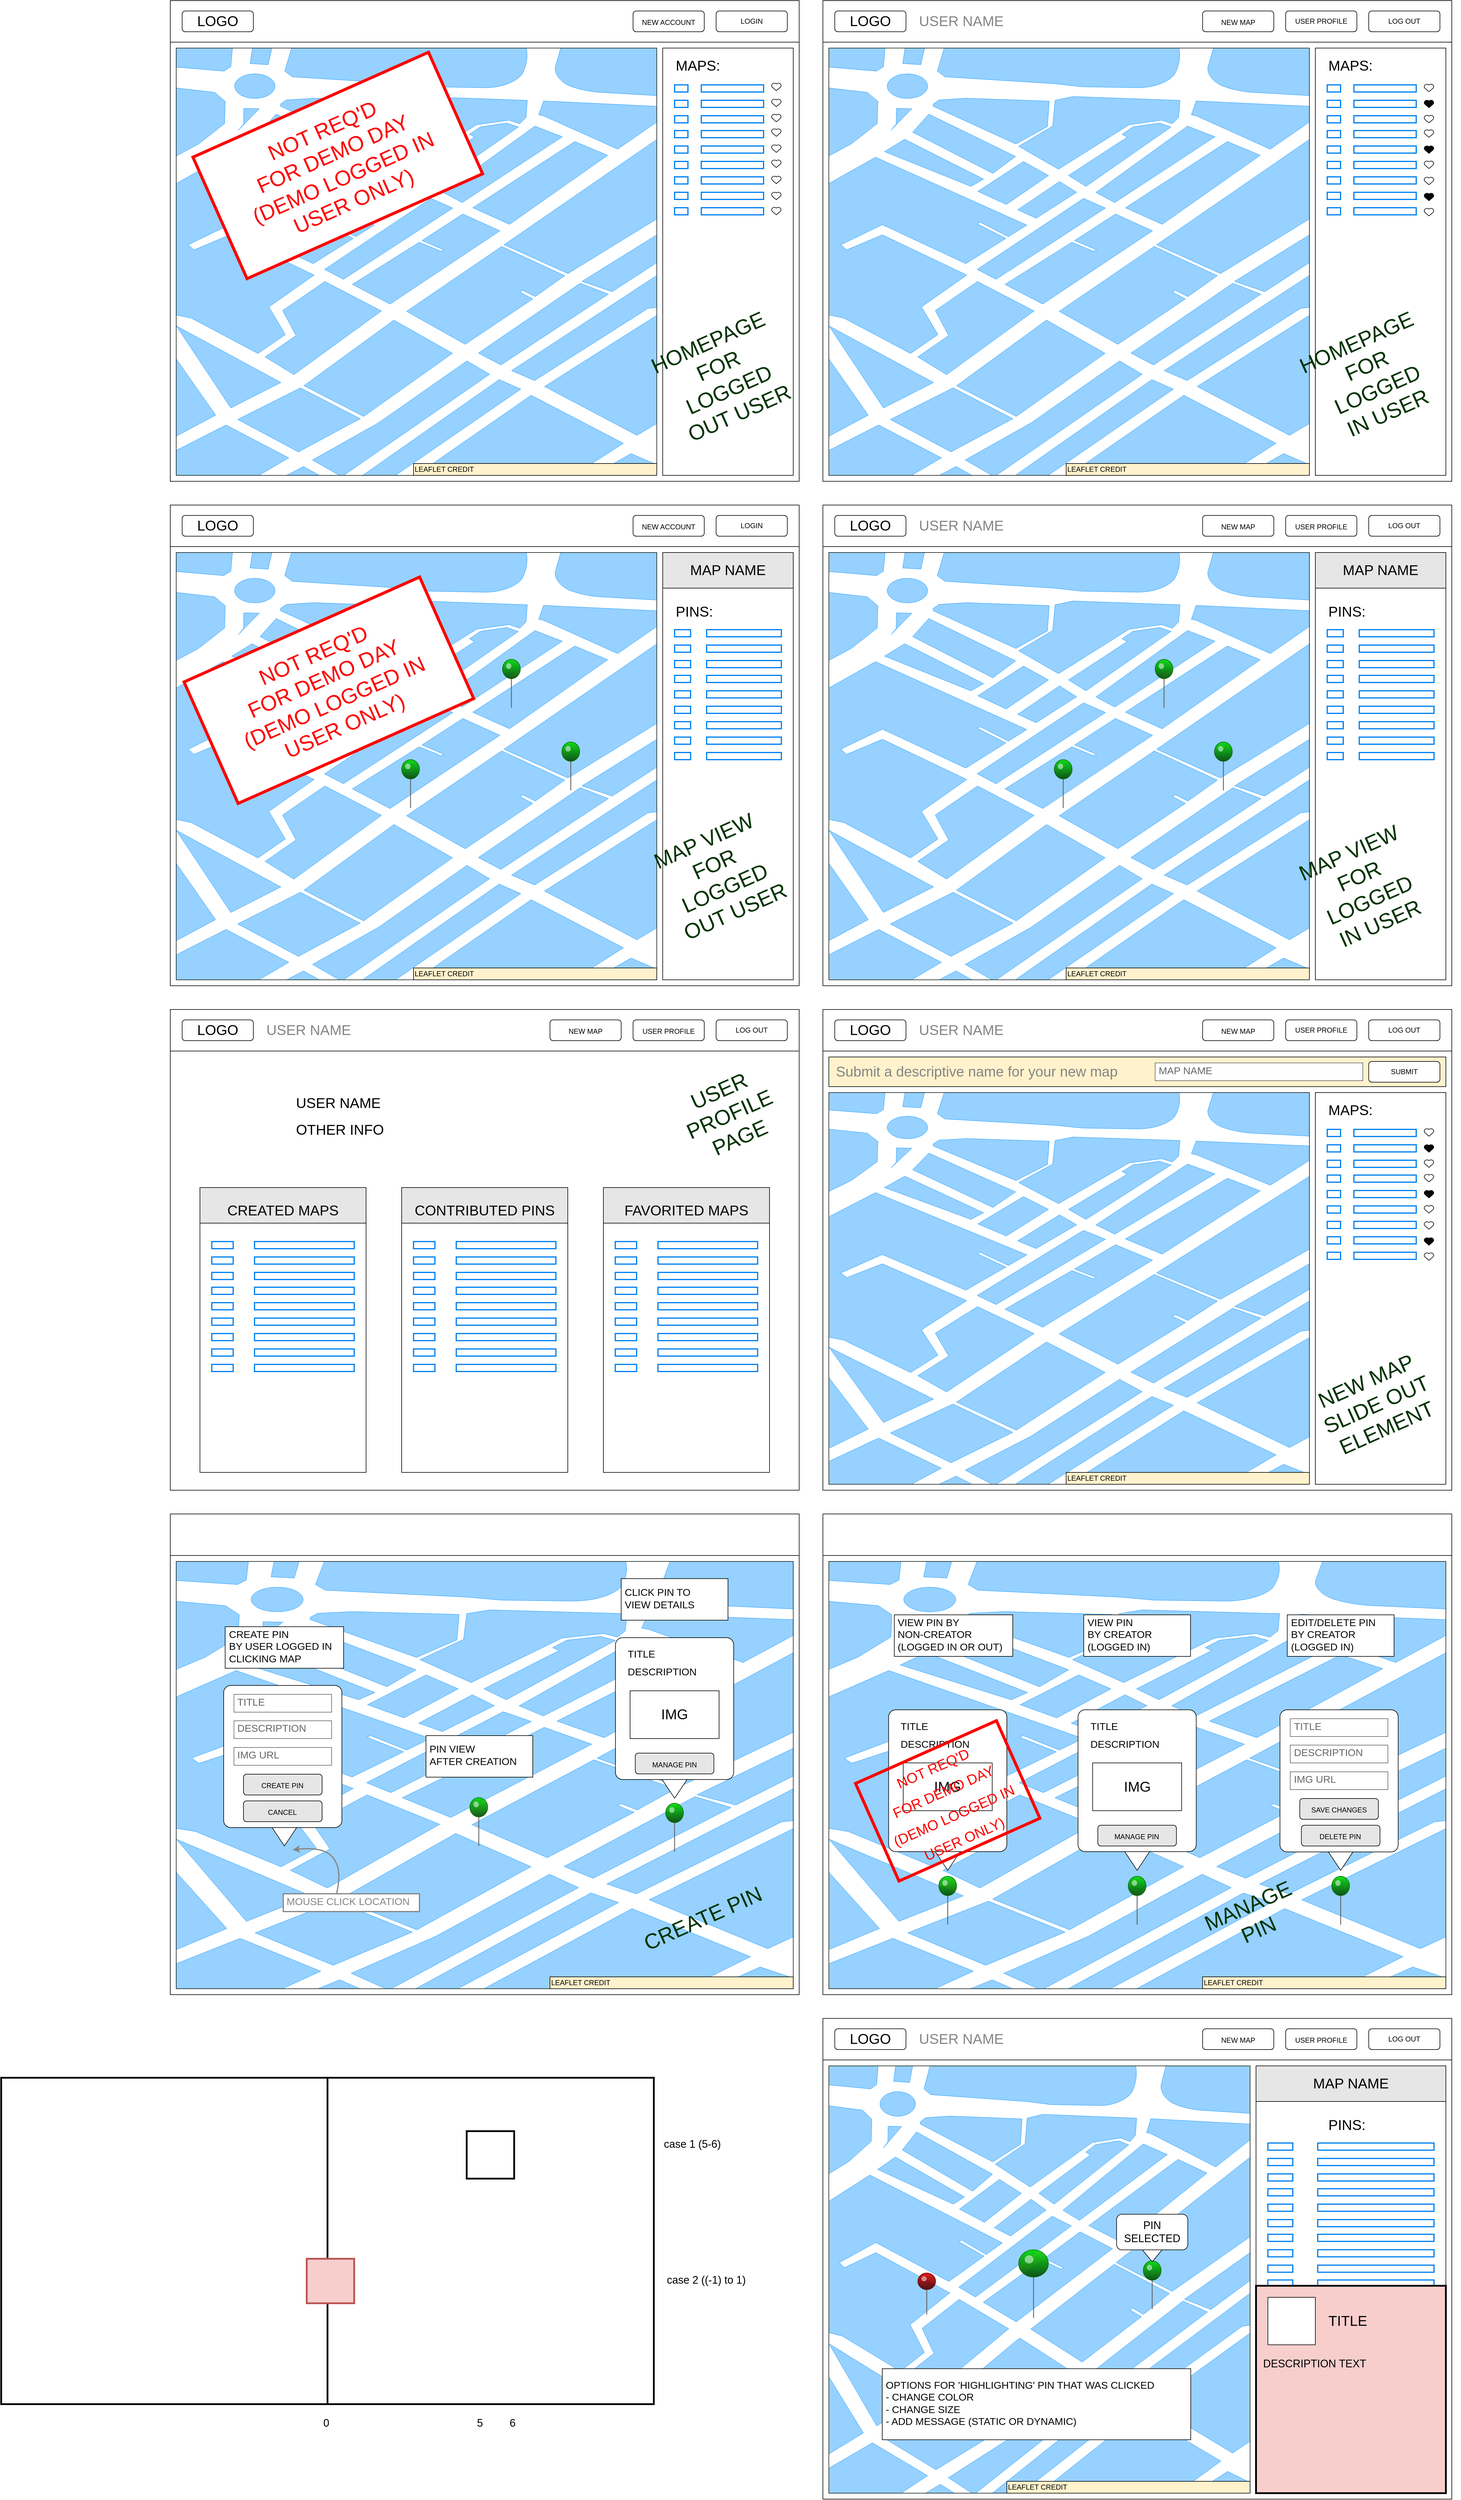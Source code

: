 <mxfile version="17.4.2" type="device"><diagram name="Page-1" id="03018318-947c-dd8e-b7a3-06fadd420f32"><mxGraphModel dx="3535" dy="1122" grid="1" gridSize="10" guides="1" tooltips="1" connect="1" arrows="1" fold="1" page="1" pageScale="1" pageWidth="1100" pageHeight="850" background="none" math="0" shadow="0"><root><mxCell id="0"/><mxCell id="1" parent="0"/><mxCell id="XAqKuSyK2m_CRTWHJI9g-225" value="" style="verticalLabelPosition=bottom;verticalAlign=top;html=1;shadow=0;dashed=0;strokeWidth=1;shape=mxgraph.ios.iBgMap;strokeColor=#18211b;strokeColor2=#008cff;fillColor2=#96D1FF;sketch=0;fontSize=24;fillColor=none;" parent="1" vertex="1"><mxGeometry x="1130" y="2650" width="1040" height="720" as="geometry"/></mxCell><mxCell id="XAqKuSyK2m_CRTWHJI9g-220" value="" style="rounded=0;whiteSpace=wrap;html=1;fillColor=none;sketch=0;" parent="1" vertex="1"><mxGeometry x="1120" y="2570" width="1060" height="810" as="geometry"/></mxCell><mxCell id="XAqKuSyK2m_CRTWHJI9g-264" value="" style="triangle;whiteSpace=wrap;html=1;sketch=0;fontSize=24;fontColor=#050505;strokeColor=default;fillColor=default;rotation=90;" parent="1" vertex="1"><mxGeometry x="1619.62" y="3100.5" width="60" height="80" as="geometry"/></mxCell><mxCell id="XAqKuSyK2m_CRTWHJI9g-3" value="" style="rounded=0;whiteSpace=wrap;html=1;fillColor=none;sketch=0;" parent="1" vertex="1"><mxGeometry x="20" y="20" width="1060" height="810" as="geometry"/></mxCell><mxCell id="XAqKuSyK2m_CRTWHJI9g-265" value="" style="triangle;whiteSpace=wrap;html=1;sketch=0;fontSize=24;fontColor=#050505;strokeColor=default;fillColor=default;rotation=90;" parent="1" vertex="1"><mxGeometry x="1962.68" y="3100.5" width="60" height="80" as="geometry"/></mxCell><mxCell id="XAqKuSyK2m_CRTWHJI9g-6" value="" style="rounded=0;whiteSpace=wrap;html=1;fillColor=none;" parent="1" vertex="1"><mxGeometry x="20" y="20" width="1060" height="70" as="geometry"/></mxCell><mxCell id="XAqKuSyK2m_CRTWHJI9g-7" value="&lt;font style=&quot;font-size: 24px&quot;&gt;LOGO&lt;/font&gt;" style="rounded=1;whiteSpace=wrap;html=1;fillColor=none;" parent="1" vertex="1"><mxGeometry x="40" y="37.5" width="120" height="35" as="geometry"/></mxCell><mxCell id="XAqKuSyK2m_CRTWHJI9g-10" value="" style="rounded=0;whiteSpace=wrap;html=1;sketch=0;fontSize=24;fillColor=none;" parent="1" vertex="1"><mxGeometry x="850" y="100" width="220" height="720" as="geometry"/></mxCell><mxCell id="XAqKuSyK2m_CRTWHJI9g-13" value="" style="verticalLabelPosition=bottom;verticalAlign=top;html=1;shadow=0;dashed=0;strokeWidth=1;shape=mxgraph.ios.iBgMap;strokeColor=#18211b;strokeColor2=#008cff;fillColor2=#96D1FF;sketch=0;fontSize=24;fillColor=none;" parent="1" vertex="1"><mxGeometry x="30" y="100" width="810" height="720" as="geometry"/></mxCell><mxCell id="XAqKuSyK2m_CRTWHJI9g-14" value="MAPS:" style="rounded=0;whiteSpace=wrap;html=1;sketch=0;fontSize=24;fillColor=none;strokeColor=none;align=left;" parent="1" vertex="1"><mxGeometry x="870" y="110" width="180" height="40" as="geometry"/></mxCell><mxCell id="XAqKuSyK2m_CRTWHJI9g-16" value="" style="html=1;verticalLabelPosition=bottom;align=center;labelBackgroundColor=#ffffff;verticalAlign=top;strokeWidth=2;strokeColor=#0080F0;shadow=0;dashed=0;shape=mxgraph.ios7.icons.preferences;pointerEvents=1;sketch=0;fontSize=24;fillColor=none;" parent="1" vertex="1"><mxGeometry x="870" y="162" width="150" height="64" as="geometry"/></mxCell><mxCell id="XAqKuSyK2m_CRTWHJI9g-17" value="" style="html=1;verticalLabelPosition=bottom;align=center;labelBackgroundColor=#ffffff;verticalAlign=top;strokeWidth=2;strokeColor=#0080F0;shadow=0;dashed=0;shape=mxgraph.ios7.icons.preferences;pointerEvents=1;sketch=0;fontSize=24;fillColor=none;" parent="1" vertex="1"><mxGeometry x="870" y="239" width="150" height="64" as="geometry"/></mxCell><mxCell id="XAqKuSyK2m_CRTWHJI9g-18" value="" style="html=1;verticalLabelPosition=bottom;align=center;labelBackgroundColor=#ffffff;verticalAlign=top;strokeWidth=2;strokeColor=#0080F0;shadow=0;dashed=0;shape=mxgraph.ios7.icons.preferences;pointerEvents=1;sketch=0;fontSize=24;fillColor=none;" parent="1" vertex="1"><mxGeometry x="870" y="317" width="150" height="64" as="geometry"/></mxCell><mxCell id="XAqKuSyK2m_CRTWHJI9g-20" value="&lt;font style=&quot;font-size: 12px;&quot;&gt;LOGIN&lt;/font&gt;" style="rounded=1;whiteSpace=wrap;html=1;fillColor=none;fontSize=12;" parent="1" vertex="1"><mxGeometry x="940" y="37.5" width="120" height="35" as="geometry"/></mxCell><mxCell id="XAqKuSyK2m_CRTWHJI9g-22" value="&lt;font style=&quot;font-size: 12px&quot;&gt;NEW ACCOUNT&lt;/font&gt;" style="rounded=1;whiteSpace=wrap;html=1;fillColor=none;fontSize=16;" parent="1" vertex="1"><mxGeometry x="800" y="37.5" width="120" height="35" as="geometry"/></mxCell><mxCell id="XAqKuSyK2m_CRTWHJI9g-24" value="LEAFLET CREDIT" style="rounded=0;whiteSpace=wrap;html=1;sketch=0;fontSize=12;strokeColor=default;fillColor=#FFF2CC;align=left;" parent="1" vertex="1"><mxGeometry x="430" y="800" width="410" height="20" as="geometry"/></mxCell><mxCell id="XAqKuSyK2m_CRTWHJI9g-25" value="" style="rounded=0;whiteSpace=wrap;html=1;fillColor=none;sketch=0;" parent="1" vertex="1"><mxGeometry x="20" y="870" width="1060" height="810" as="geometry"/></mxCell><mxCell id="XAqKuSyK2m_CRTWHJI9g-26" value="" style="rounded=0;whiteSpace=wrap;html=1;fillColor=none;" parent="1" vertex="1"><mxGeometry x="20" y="870" width="1060" height="70" as="geometry"/></mxCell><mxCell id="XAqKuSyK2m_CRTWHJI9g-27" value="&lt;font style=&quot;font-size: 24px&quot;&gt;LOGO&lt;/font&gt;" style="rounded=1;whiteSpace=wrap;html=1;fillColor=none;" parent="1" vertex="1"><mxGeometry x="40" y="887.5" width="120" height="35" as="geometry"/></mxCell><mxCell id="XAqKuSyK2m_CRTWHJI9g-28" value="" style="rounded=0;whiteSpace=wrap;html=1;sketch=0;fontSize=24;fillColor=none;" parent="1" vertex="1"><mxGeometry x="850" y="950" width="220" height="720" as="geometry"/></mxCell><mxCell id="XAqKuSyK2m_CRTWHJI9g-42" value="" style="rounded=0;whiteSpace=wrap;html=1;sketch=0;fontSize=48;fontColor=#858585;strokeColor=default;fillColor=#E6E6E6;" parent="1" vertex="1"><mxGeometry x="850" y="950" width="220" height="60" as="geometry"/></mxCell><mxCell id="XAqKuSyK2m_CRTWHJI9g-29" value="" style="verticalLabelPosition=bottom;verticalAlign=top;html=1;shadow=0;dashed=0;strokeWidth=1;shape=mxgraph.ios.iBgMap;strokeColor=#18211b;strokeColor2=#008cff;fillColor2=#96D1FF;sketch=0;fontSize=24;fillColor=none;" parent="1" vertex="1"><mxGeometry x="30" y="950" width="810" height="720" as="geometry"/></mxCell><mxCell id="XAqKuSyK2m_CRTWHJI9g-30" value="MAP NAME" style="rounded=0;whiteSpace=wrap;html=1;sketch=0;fontSize=24;fillColor=none;strokeColor=none;" parent="1" vertex="1"><mxGeometry x="850" y="960" width="220" height="40" as="geometry"/></mxCell><mxCell id="XAqKuSyK2m_CRTWHJI9g-31" value="" style="html=1;verticalLabelPosition=bottom;align=center;labelBackgroundColor=#ffffff;verticalAlign=top;strokeWidth=2;strokeColor=#0080F0;shadow=0;dashed=0;shape=mxgraph.ios7.icons.preferences;pointerEvents=1;sketch=0;fontSize=24;fillColor=none;" parent="1" vertex="1"><mxGeometry x="870" y="1080" width="180" height="64" as="geometry"/></mxCell><mxCell id="XAqKuSyK2m_CRTWHJI9g-32" value="" style="html=1;verticalLabelPosition=bottom;align=center;labelBackgroundColor=#ffffff;verticalAlign=top;strokeWidth=2;strokeColor=#0080F0;shadow=0;dashed=0;shape=mxgraph.ios7.icons.preferences;pointerEvents=1;sketch=0;fontSize=24;fillColor=none;" parent="1" vertex="1"><mxGeometry x="870" y="1157" width="180" height="64" as="geometry"/></mxCell><mxCell id="XAqKuSyK2m_CRTWHJI9g-33" value="" style="html=1;verticalLabelPosition=bottom;align=center;labelBackgroundColor=#ffffff;verticalAlign=top;strokeWidth=2;strokeColor=#0080F0;shadow=0;dashed=0;shape=mxgraph.ios7.icons.preferences;pointerEvents=1;sketch=0;fontSize=24;fillColor=none;" parent="1" vertex="1"><mxGeometry x="870" y="1235" width="180" height="64" as="geometry"/></mxCell><mxCell id="XAqKuSyK2m_CRTWHJI9g-34" value="&lt;font style=&quot;font-size: 12px;&quot;&gt;LOGIN&lt;/font&gt;" style="rounded=1;whiteSpace=wrap;html=1;fillColor=none;fontSize=12;" parent="1" vertex="1"><mxGeometry x="940" y="887.5" width="120" height="35" as="geometry"/></mxCell><mxCell id="XAqKuSyK2m_CRTWHJI9g-35" value="&lt;font style=&quot;font-size: 12px&quot;&gt;NEW ACCOUNT&lt;/font&gt;" style="rounded=1;whiteSpace=wrap;html=1;fillColor=none;fontSize=16;" parent="1" vertex="1"><mxGeometry x="800" y="887.5" width="120" height="35" as="geometry"/></mxCell><mxCell id="XAqKuSyK2m_CRTWHJI9g-36" value="LEAFLET CREDIT" style="rounded=0;whiteSpace=wrap;html=1;sketch=0;fontSize=12;strokeColor=default;fillColor=#FFF2CC;align=left;" parent="1" vertex="1"><mxGeometry x="430" y="1650" width="410" height="20" as="geometry"/></mxCell><mxCell id="XAqKuSyK2m_CRTWHJI9g-263" value="" style="triangle;whiteSpace=wrap;html=1;sketch=0;fontSize=24;fontColor=#050505;strokeColor=default;fillColor=default;rotation=90;" parent="1" vertex="1"><mxGeometry x="1300.38" y="3100.5" width="60" height="80" as="geometry"/></mxCell><mxCell id="XAqKuSyK2m_CRTWHJI9g-39" value="" style="verticalLabelPosition=top;html=1;shadow=0;dashed=0;verticalAlign=bottom;strokeWidth=1;shape=mxgraph.ios.iPin;fillColor2=#00dd00;fillColor3=#004400;strokeColor=#006600;sketch=0;fontSize=48;fillColor=none;" parent="1" vertex="1"><mxGeometry x="580" y="1130" width="30" height="81.5" as="geometry"/></mxCell><mxCell id="XAqKuSyK2m_CRTWHJI9g-43" value="" style="verticalLabelPosition=top;html=1;shadow=0;dashed=0;verticalAlign=bottom;strokeWidth=1;shape=mxgraph.ios.iPin;fillColor2=#00dd00;fillColor3=#004400;strokeColor=#006600;sketch=0;fontSize=48;fillColor=none;" parent="1" vertex="1"><mxGeometry x="410" y="1299" width="30" height="81.5" as="geometry"/></mxCell><mxCell id="XAqKuSyK2m_CRTWHJI9g-44" value="" style="verticalLabelPosition=top;html=1;shadow=0;dashed=0;verticalAlign=bottom;strokeWidth=1;shape=mxgraph.ios.iPin;fillColor2=#00dd00;fillColor3=#004400;strokeColor=#006600;sketch=0;fontSize=48;fillColor=none;" parent="1" vertex="1"><mxGeometry x="680" y="1269.25" width="30" height="81.5" as="geometry"/></mxCell><mxCell id="XAqKuSyK2m_CRTWHJI9g-45" value="PINS:" style="rounded=0;whiteSpace=wrap;html=1;sketch=0;fontSize=24;fillColor=none;strokeColor=none;align=left;" parent="1" vertex="1"><mxGeometry x="870" y="1030" width="130" height="40" as="geometry"/></mxCell><mxCell id="XAqKuSyK2m_CRTWHJI9g-46" value="" style="rounded=0;whiteSpace=wrap;html=1;fillColor=none;sketch=0;" parent="1" vertex="1"><mxGeometry x="1120" y="20" width="1060" height="810" as="geometry"/></mxCell><mxCell id="XAqKuSyK2m_CRTWHJI9g-47" value="" style="rounded=0;whiteSpace=wrap;html=1;fillColor=none;" parent="1" vertex="1"><mxGeometry x="1120" y="20" width="1060" height="70" as="geometry"/></mxCell><mxCell id="XAqKuSyK2m_CRTWHJI9g-48" value="&lt;font style=&quot;font-size: 24px&quot;&gt;LOGO&lt;/font&gt;" style="rounded=1;whiteSpace=wrap;html=1;fillColor=none;" parent="1" vertex="1"><mxGeometry x="1140" y="37.5" width="120" height="35" as="geometry"/></mxCell><mxCell id="XAqKuSyK2m_CRTWHJI9g-49" value="" style="rounded=0;whiteSpace=wrap;html=1;sketch=0;fontSize=24;fillColor=none;" parent="1" vertex="1"><mxGeometry x="1950" y="100" width="220" height="720" as="geometry"/></mxCell><mxCell id="XAqKuSyK2m_CRTWHJI9g-50" value="" style="verticalLabelPosition=bottom;verticalAlign=top;html=1;shadow=0;dashed=0;strokeWidth=1;shape=mxgraph.ios.iBgMap;strokeColor=#18211b;strokeColor2=#008cff;fillColor2=#96D1FF;sketch=0;fontSize=24;fillColor=none;" parent="1" vertex="1"><mxGeometry x="1130" y="100" width="810" height="720" as="geometry"/></mxCell><mxCell id="XAqKuSyK2m_CRTWHJI9g-51" value="MAPS:" style="rounded=0;whiteSpace=wrap;html=1;sketch=0;fontSize=24;fillColor=none;strokeColor=none;align=left;" parent="1" vertex="1"><mxGeometry x="1970" y="110" width="180" height="40" as="geometry"/></mxCell><mxCell id="XAqKuSyK2m_CRTWHJI9g-52" value="" style="html=1;verticalLabelPosition=bottom;align=center;labelBackgroundColor=#ffffff;verticalAlign=top;strokeWidth=2;strokeColor=#0080F0;shadow=0;dashed=0;shape=mxgraph.ios7.icons.preferences;pointerEvents=1;sketch=0;fontSize=24;fillColor=none;" parent="1" vertex="1"><mxGeometry x="1970" y="162" width="150" height="64" as="geometry"/></mxCell><mxCell id="XAqKuSyK2m_CRTWHJI9g-53" value="" style="html=1;verticalLabelPosition=bottom;align=center;labelBackgroundColor=#ffffff;verticalAlign=top;strokeWidth=2;strokeColor=#0080F0;shadow=0;dashed=0;shape=mxgraph.ios7.icons.preferences;pointerEvents=1;sketch=0;fontSize=24;fillColor=none;" parent="1" vertex="1"><mxGeometry x="1970" y="239" width="150" height="64" as="geometry"/></mxCell><mxCell id="XAqKuSyK2m_CRTWHJI9g-54" value="" style="html=1;verticalLabelPosition=bottom;align=center;labelBackgroundColor=#ffffff;verticalAlign=top;strokeWidth=2;strokeColor=#0080F0;shadow=0;dashed=0;shape=mxgraph.ios7.icons.preferences;pointerEvents=1;sketch=0;fontSize=24;fillColor=none;" parent="1" vertex="1"><mxGeometry x="1970" y="317" width="150" height="64" as="geometry"/></mxCell><mxCell id="XAqKuSyK2m_CRTWHJI9g-55" value="&lt;font style=&quot;font-size: 12px&quot;&gt;LOG OUT&lt;/font&gt;" style="rounded=1;whiteSpace=wrap;html=1;fillColor=none;fontSize=12;" parent="1" vertex="1"><mxGeometry x="2040" y="37.5" width="120" height="35" as="geometry"/></mxCell><mxCell id="XAqKuSyK2m_CRTWHJI9g-57" value="LEAFLET CREDIT" style="rounded=0;whiteSpace=wrap;html=1;sketch=0;fontSize=12;strokeColor=default;fillColor=#FFF2CC;align=left;" parent="1" vertex="1"><mxGeometry x="1530" y="800" width="410" height="20" as="geometry"/></mxCell><mxCell id="XAqKuSyK2m_CRTWHJI9g-59" value="&lt;font style=&quot;font-size: 12px&quot;&gt;USER PROFILE&lt;/font&gt;" style="rounded=1;whiteSpace=wrap;html=1;fillColor=none;fontSize=12;" parent="1" vertex="1"><mxGeometry x="1900" y="37.5" width="120" height="35" as="geometry"/></mxCell><mxCell id="XAqKuSyK2m_CRTWHJI9g-61" value="" style="verticalLabelPosition=bottom;verticalAlign=top;html=1;shape=mxgraph.basic.heart;sketch=0;fontSize=48;fontColor=#858585;strokeColor=default;fillColor=none;" parent="1" vertex="1"><mxGeometry x="2133" y="160.5" width="17" height="13" as="geometry"/></mxCell><mxCell id="XAqKuSyK2m_CRTWHJI9g-63" value="" style="verticalLabelPosition=bottom;verticalAlign=top;html=1;shape=mxgraph.basic.heart;sketch=0;fontSize=48;fontColor=#858585;strokeColor=default;fillColor=#050505;" parent="1" vertex="1"><mxGeometry x="2133" y="187.5" width="17" height="13" as="geometry"/></mxCell><mxCell id="XAqKuSyK2m_CRTWHJI9g-64" value="" style="verticalLabelPosition=bottom;verticalAlign=top;html=1;shape=mxgraph.basic.heart;sketch=0;fontSize=48;fontColor=#858585;strokeColor=default;fillColor=none;" parent="1" vertex="1"><mxGeometry x="2133" y="213" width="17" height="13" as="geometry"/></mxCell><mxCell id="XAqKuSyK2m_CRTWHJI9g-65" value="" style="verticalLabelPosition=bottom;verticalAlign=top;html=1;shape=mxgraph.basic.heart;sketch=0;fontSize=48;fontColor=#858585;strokeColor=default;fillColor=none;" parent="1" vertex="1"><mxGeometry x="2133" y="237.5" width="17" height="13" as="geometry"/></mxCell><mxCell id="XAqKuSyK2m_CRTWHJI9g-66" value="" style="verticalLabelPosition=bottom;verticalAlign=top;html=1;shape=mxgraph.basic.heart;sketch=0;fontSize=48;fontColor=#858585;strokeColor=default;fillColor=#050505;" parent="1" vertex="1"><mxGeometry x="2133" y="264.5" width="17" height="13" as="geometry"/></mxCell><mxCell id="XAqKuSyK2m_CRTWHJI9g-67" value="" style="verticalLabelPosition=bottom;verticalAlign=top;html=1;shape=mxgraph.basic.heart;sketch=0;fontSize=48;fontColor=#858585;strokeColor=default;fillColor=none;" parent="1" vertex="1"><mxGeometry x="2133" y="290" width="17" height="13" as="geometry"/></mxCell><mxCell id="XAqKuSyK2m_CRTWHJI9g-68" value="" style="verticalLabelPosition=bottom;verticalAlign=top;html=1;shape=mxgraph.basic.heart;sketch=0;fontSize=48;fontColor=#858585;strokeColor=default;fillColor=none;" parent="1" vertex="1"><mxGeometry x="2133" y="317.25" width="17" height="13" as="geometry"/></mxCell><mxCell id="XAqKuSyK2m_CRTWHJI9g-69" value="" style="verticalLabelPosition=bottom;verticalAlign=top;html=1;shape=mxgraph.basic.heart;sketch=0;fontSize=48;fontColor=#858585;strokeColor=default;fillColor=#050505;" parent="1" vertex="1"><mxGeometry x="2133" y="344.25" width="17" height="13" as="geometry"/></mxCell><mxCell id="XAqKuSyK2m_CRTWHJI9g-70" value="" style="verticalLabelPosition=bottom;verticalAlign=top;html=1;shape=mxgraph.basic.heart;sketch=0;fontSize=48;fontColor=#858585;strokeColor=default;fillColor=none;" parent="1" vertex="1"><mxGeometry x="2133" y="369.75" width="17" height="13" as="geometry"/></mxCell><mxCell id="XAqKuSyK2m_CRTWHJI9g-71" value="" style="verticalLabelPosition=bottom;verticalAlign=top;html=1;shape=mxgraph.basic.heart;sketch=0;fontSize=48;fontColor=#858585;strokeColor=default;fillColor=none;" parent="1" vertex="1"><mxGeometry x="1033" y="158.75" width="17" height="13" as="geometry"/></mxCell><mxCell id="XAqKuSyK2m_CRTWHJI9g-72" value="" style="verticalLabelPosition=bottom;verticalAlign=top;html=1;shape=mxgraph.basic.heart;sketch=0;fontSize=48;fontColor=#858585;strokeColor=default;fillColor=none;" parent="1" vertex="1"><mxGeometry x="1033" y="185.75" width="17" height="13" as="geometry"/></mxCell><mxCell id="XAqKuSyK2m_CRTWHJI9g-73" value="" style="verticalLabelPosition=bottom;verticalAlign=top;html=1;shape=mxgraph.basic.heart;sketch=0;fontSize=48;fontColor=#858585;strokeColor=default;fillColor=none;" parent="1" vertex="1"><mxGeometry x="1033" y="211.25" width="17" height="13" as="geometry"/></mxCell><mxCell id="XAqKuSyK2m_CRTWHJI9g-74" value="" style="verticalLabelPosition=bottom;verticalAlign=top;html=1;shape=mxgraph.basic.heart;sketch=0;fontSize=48;fontColor=#858585;strokeColor=default;fillColor=none;" parent="1" vertex="1"><mxGeometry x="1033" y="235.75" width="17" height="13" as="geometry"/></mxCell><mxCell id="XAqKuSyK2m_CRTWHJI9g-75" value="" style="verticalLabelPosition=bottom;verticalAlign=top;html=1;shape=mxgraph.basic.heart;sketch=0;fontSize=48;fontColor=#858585;strokeColor=default;fillColor=none;" parent="1" vertex="1"><mxGeometry x="1033" y="262.75" width="17" height="13" as="geometry"/></mxCell><mxCell id="XAqKuSyK2m_CRTWHJI9g-76" value="" style="verticalLabelPosition=bottom;verticalAlign=top;html=1;shape=mxgraph.basic.heart;sketch=0;fontSize=48;fontColor=#858585;strokeColor=default;fillColor=none;" parent="1" vertex="1"><mxGeometry x="1033" y="288.25" width="17" height="13" as="geometry"/></mxCell><mxCell id="XAqKuSyK2m_CRTWHJI9g-77" value="" style="verticalLabelPosition=bottom;verticalAlign=top;html=1;shape=mxgraph.basic.heart;sketch=0;fontSize=48;fontColor=#858585;strokeColor=default;fillColor=none;" parent="1" vertex="1"><mxGeometry x="1033" y="315.5" width="17" height="13" as="geometry"/></mxCell><mxCell id="XAqKuSyK2m_CRTWHJI9g-78" value="" style="verticalLabelPosition=bottom;verticalAlign=top;html=1;shape=mxgraph.basic.heart;sketch=0;fontSize=48;fontColor=#858585;strokeColor=default;fillColor=none;" parent="1" vertex="1"><mxGeometry x="1033" y="342.5" width="17" height="13" as="geometry"/></mxCell><mxCell id="XAqKuSyK2m_CRTWHJI9g-79" value="" style="verticalLabelPosition=bottom;verticalAlign=top;html=1;shape=mxgraph.basic.heart;sketch=0;fontSize=48;fontColor=#858585;strokeColor=default;fillColor=none;" parent="1" vertex="1"><mxGeometry x="1033" y="368" width="17" height="13" as="geometry"/></mxCell><mxCell id="XAqKuSyK2m_CRTWHJI9g-80" value="" style="rounded=0;whiteSpace=wrap;html=1;fillColor=none;sketch=0;" parent="1" vertex="1"><mxGeometry x="1120" y="870" width="1060" height="810" as="geometry"/></mxCell><mxCell id="XAqKuSyK2m_CRTWHJI9g-81" value="" style="rounded=0;whiteSpace=wrap;html=1;fillColor=none;" parent="1" vertex="1"><mxGeometry x="1120" y="870" width="1060" height="70" as="geometry"/></mxCell><mxCell id="XAqKuSyK2m_CRTWHJI9g-82" value="&lt;font style=&quot;font-size: 24px&quot;&gt;LOGO&lt;/font&gt;" style="rounded=1;whiteSpace=wrap;html=1;fillColor=none;" parent="1" vertex="1"><mxGeometry x="1140" y="887.5" width="120" height="35" as="geometry"/></mxCell><mxCell id="XAqKuSyK2m_CRTWHJI9g-83" value="" style="rounded=0;whiteSpace=wrap;html=1;sketch=0;fontSize=24;fillColor=none;" parent="1" vertex="1"><mxGeometry x="1950" y="950" width="220" height="720" as="geometry"/></mxCell><mxCell id="XAqKuSyK2m_CRTWHJI9g-84" value="" style="rounded=0;whiteSpace=wrap;html=1;sketch=0;fontSize=48;fontColor=#858585;strokeColor=default;fillColor=#E6E6E6;" parent="1" vertex="1"><mxGeometry x="1950" y="950" width="220" height="60" as="geometry"/></mxCell><mxCell id="XAqKuSyK2m_CRTWHJI9g-85" value="" style="verticalLabelPosition=bottom;verticalAlign=top;html=1;shadow=0;dashed=0;strokeWidth=1;shape=mxgraph.ios.iBgMap;strokeColor=#18211b;strokeColor2=#008cff;fillColor2=#96D1FF;sketch=0;fontSize=24;fillColor=none;" parent="1" vertex="1"><mxGeometry x="1130" y="950" width="810" height="720" as="geometry"/></mxCell><mxCell id="XAqKuSyK2m_CRTWHJI9g-86" value="MAP NAME" style="rounded=0;whiteSpace=wrap;html=1;sketch=0;fontSize=24;fillColor=none;strokeColor=none;" parent="1" vertex="1"><mxGeometry x="1950" y="960" width="220" height="40" as="geometry"/></mxCell><mxCell id="XAqKuSyK2m_CRTWHJI9g-87" value="" style="html=1;verticalLabelPosition=bottom;align=center;labelBackgroundColor=#ffffff;verticalAlign=top;strokeWidth=2;strokeColor=#0080F0;shadow=0;dashed=0;shape=mxgraph.ios7.icons.preferences;pointerEvents=1;sketch=0;fontSize=24;fillColor=none;" parent="1" vertex="1"><mxGeometry x="1970" y="1080" width="180" height="64" as="geometry"/></mxCell><mxCell id="XAqKuSyK2m_CRTWHJI9g-88" value="" style="html=1;verticalLabelPosition=bottom;align=center;labelBackgroundColor=#ffffff;verticalAlign=top;strokeWidth=2;strokeColor=#0080F0;shadow=0;dashed=0;shape=mxgraph.ios7.icons.preferences;pointerEvents=1;sketch=0;fontSize=24;fillColor=none;" parent="1" vertex="1"><mxGeometry x="1970" y="1157" width="180" height="64" as="geometry"/></mxCell><mxCell id="XAqKuSyK2m_CRTWHJI9g-89" value="" style="html=1;verticalLabelPosition=bottom;align=center;labelBackgroundColor=#ffffff;verticalAlign=top;strokeWidth=2;strokeColor=#0080F0;shadow=0;dashed=0;shape=mxgraph.ios7.icons.preferences;pointerEvents=1;sketch=0;fontSize=24;fillColor=none;" parent="1" vertex="1"><mxGeometry x="1970" y="1235" width="180" height="64" as="geometry"/></mxCell><mxCell id="XAqKuSyK2m_CRTWHJI9g-90" value="&lt;font style=&quot;font-size: 12px&quot;&gt;LOG OUT&lt;/font&gt;" style="rounded=1;whiteSpace=wrap;html=1;fillColor=none;fontSize=12;" parent="1" vertex="1"><mxGeometry x="2040" y="887.5" width="120" height="35" as="geometry"/></mxCell><mxCell id="XAqKuSyK2m_CRTWHJI9g-91" value="&lt;font style=&quot;font-size: 12px&quot;&gt;USER PROFILE&lt;/font&gt;" style="rounded=1;whiteSpace=wrap;html=1;fillColor=none;fontSize=16;" parent="1" vertex="1"><mxGeometry x="1900" y="887.5" width="120" height="35" as="geometry"/></mxCell><mxCell id="XAqKuSyK2m_CRTWHJI9g-92" value="LEAFLET CREDIT" style="rounded=0;whiteSpace=wrap;html=1;sketch=0;fontSize=12;strokeColor=default;fillColor=#FFF2CC;align=left;" parent="1" vertex="1"><mxGeometry x="1530" y="1650" width="410" height="20" as="geometry"/></mxCell><mxCell id="XAqKuSyK2m_CRTWHJI9g-93" value="" style="verticalLabelPosition=top;html=1;shadow=0;dashed=0;verticalAlign=bottom;strokeWidth=1;shape=mxgraph.ios.iPin;fillColor2=#00dd00;fillColor3=#004400;strokeColor=#006600;sketch=0;fontSize=48;fillColor=none;" parent="1" vertex="1"><mxGeometry x="1680" y="1130" width="30" height="81.5" as="geometry"/></mxCell><mxCell id="XAqKuSyK2m_CRTWHJI9g-95" value="" style="verticalLabelPosition=top;html=1;shadow=0;dashed=0;verticalAlign=bottom;strokeWidth=1;shape=mxgraph.ios.iPin;fillColor2=#00dd00;fillColor3=#004400;strokeColor=#006600;sketch=0;fontSize=48;fillColor=none;" parent="1" vertex="1"><mxGeometry x="1510" y="1299" width="30" height="81.5" as="geometry"/></mxCell><mxCell id="XAqKuSyK2m_CRTWHJI9g-96" value="" style="verticalLabelPosition=top;html=1;shadow=0;dashed=0;verticalAlign=bottom;strokeWidth=1;shape=mxgraph.ios.iPin;fillColor2=#00dd00;fillColor3=#004400;strokeColor=#006600;sketch=0;fontSize=48;fillColor=none;" parent="1" vertex="1"><mxGeometry x="1780" y="1269.25" width="30" height="81.5" as="geometry"/></mxCell><mxCell id="XAqKuSyK2m_CRTWHJI9g-97" value="PINS:" style="rounded=0;whiteSpace=wrap;html=1;sketch=0;fontSize=24;fillColor=none;strokeColor=none;align=left;" parent="1" vertex="1"><mxGeometry x="1970" y="1030" width="130" height="40" as="geometry"/></mxCell><mxCell id="XAqKuSyK2m_CRTWHJI9g-98" value="" style="rounded=0;whiteSpace=wrap;html=1;fillColor=none;sketch=0;" parent="1" vertex="1"><mxGeometry x="20" y="1720" width="1060" height="810" as="geometry"/></mxCell><mxCell id="XAqKuSyK2m_CRTWHJI9g-99" value="" style="rounded=0;whiteSpace=wrap;html=1;fillColor=none;" parent="1" vertex="1"><mxGeometry x="20" y="1720" width="1060" height="70" as="geometry"/></mxCell><mxCell id="XAqKuSyK2m_CRTWHJI9g-100" value="&lt;font style=&quot;font-size: 24px&quot;&gt;LOGO&lt;/font&gt;" style="rounded=1;whiteSpace=wrap;html=1;fillColor=none;" parent="1" vertex="1"><mxGeometry x="40" y="1737.5" width="120" height="35" as="geometry"/></mxCell><mxCell id="XAqKuSyK2m_CRTWHJI9g-108" value="&lt;font style=&quot;font-size: 12px&quot;&gt;LOG OUT&lt;/font&gt;" style="rounded=1;whiteSpace=wrap;html=1;fillColor=none;fontSize=12;" parent="1" vertex="1"><mxGeometry x="940" y="1737.5" width="120" height="35" as="geometry"/></mxCell><mxCell id="XAqKuSyK2m_CRTWHJI9g-109" value="&lt;font style=&quot;font-size: 12px&quot;&gt;USER PROFILE&lt;/font&gt;" style="rounded=1;whiteSpace=wrap;html=1;fillColor=none;fontSize=16;" parent="1" vertex="1"><mxGeometry x="800" y="1737.5" width="120" height="35" as="geometry"/></mxCell><mxCell id="XAqKuSyK2m_CRTWHJI9g-112" value="USER&lt;br style=&quot;font-size: 36px;&quot;&gt;PROFILE&lt;br style=&quot;font-size: 36px;&quot;&gt;PAGE" style="rounded=0;whiteSpace=wrap;html=1;sketch=0;fontSize=36;strokeColor=none;fillColor=none;rotation=336;fontColor=#003300;" parent="1" vertex="1"><mxGeometry x="875" y="1811.5" width="175" height="169.25" as="geometry"/></mxCell><mxCell id="XAqKuSyK2m_CRTWHJI9g-116" value="&lt;span style=&quot;font-size: 12px&quot;&gt;NEW MAP&lt;/span&gt;" style="rounded=1;whiteSpace=wrap;html=1;fillColor=none;fontSize=16;" parent="1" vertex="1"><mxGeometry x="1760" y="887.5" width="120" height="35" as="geometry"/></mxCell><mxCell id="XAqKuSyK2m_CRTWHJI9g-117" value="&lt;span style=&quot;font-size: 12px&quot;&gt;NEW MAP&lt;/span&gt;" style="rounded=1;whiteSpace=wrap;html=1;fillColor=none;fontSize=16;" parent="1" vertex="1"><mxGeometry x="660" y="1737.5" width="120" height="35" as="geometry"/></mxCell><mxCell id="XAqKuSyK2m_CRTWHJI9g-137" value="" style="shape=image;html=1;verticalAlign=top;verticalLabelPosition=bottom;labelBackgroundColor=#ffffff;imageAspect=0;aspect=fixed;image=https://cdn4.iconfinder.com/data/icons/48-bubbles/48/30.User-128.png;sketch=0;fontSize=48;fontColor=#858585;strokeColor=default;fillColor=#050505;" parent="1" vertex="1"><mxGeometry x="60" y="1820" width="160.75" height="160.75" as="geometry"/></mxCell><mxCell id="XAqKuSyK2m_CRTWHJI9g-139" value="USER NAME" style="rounded=0;whiteSpace=wrap;html=1;sketch=0;fontSize=24;fillColor=none;strokeColor=none;align=left;" parent="1" vertex="1"><mxGeometry x="230" y="1857.69" width="210" height="40" as="geometry"/></mxCell><mxCell id="XAqKuSyK2m_CRTWHJI9g-140" value="" style="rounded=0;whiteSpace=wrap;html=1;sketch=0;fontSize=24;fillColor=none;" parent="1" vertex="1"><mxGeometry x="410" y="2020" width="280" height="480" as="geometry"/></mxCell><mxCell id="XAqKuSyK2m_CRTWHJI9g-141" value="&lt;font color=&quot;#050505&quot; style=&quot;line-height: 1 ; font-size: 24px&quot;&gt;CONTRIBUTED PINS&lt;/font&gt;" style="rounded=0;whiteSpace=wrap;html=1;sketch=0;fontSize=48;fontColor=#858585;strokeColor=default;fillColor=#E6E6E6;verticalAlign=middle;" parent="1" vertex="1"><mxGeometry x="410" y="2020" width="280" height="60" as="geometry"/></mxCell><mxCell id="XAqKuSyK2m_CRTWHJI9g-143" value="" style="html=1;verticalLabelPosition=bottom;align=center;labelBackgroundColor=#ffffff;verticalAlign=top;strokeWidth=2;strokeColor=#0080F0;shadow=0;dashed=0;shape=mxgraph.ios7.icons.preferences;pointerEvents=1;sketch=0;fontSize=24;fillColor=none;" parent="1" vertex="1"><mxGeometry x="430" y="2111" width="240" height="64" as="geometry"/></mxCell><mxCell id="XAqKuSyK2m_CRTWHJI9g-144" value="" style="html=1;verticalLabelPosition=bottom;align=center;labelBackgroundColor=#ffffff;verticalAlign=top;strokeWidth=2;strokeColor=#0080F0;shadow=0;dashed=0;shape=mxgraph.ios7.icons.preferences;pointerEvents=1;sketch=0;fontSize=24;fillColor=none;" parent="1" vertex="1"><mxGeometry x="430" y="2188" width="240" height="64" as="geometry"/></mxCell><mxCell id="XAqKuSyK2m_CRTWHJI9g-145" value="" style="html=1;verticalLabelPosition=bottom;align=center;labelBackgroundColor=#ffffff;verticalAlign=top;strokeWidth=2;strokeColor=#0080F0;shadow=0;dashed=0;shape=mxgraph.ios7.icons.preferences;pointerEvents=1;sketch=0;fontSize=24;fillColor=none;" parent="1" vertex="1"><mxGeometry x="430" y="2266" width="240" height="64" as="geometry"/></mxCell><mxCell id="XAqKuSyK2m_CRTWHJI9g-166" value="OTHER INFO" style="rounded=0;whiteSpace=wrap;html=1;sketch=0;fontSize=24;fillColor=none;strokeColor=none;align=left;" parent="1" vertex="1"><mxGeometry x="230" y="1903.06" width="210" height="40" as="geometry"/></mxCell><mxCell id="XAqKuSyK2m_CRTWHJI9g-174" value="" style="rounded=0;whiteSpace=wrap;html=1;sketch=0;fontSize=24;fillColor=none;" parent="1" vertex="1"><mxGeometry x="750" y="2020" width="280" height="480" as="geometry"/></mxCell><mxCell id="XAqKuSyK2m_CRTWHJI9g-175" value="&lt;font color=&quot;#050505&quot; style=&quot;line-height: 1 ; font-size: 24px&quot;&gt;FAVORITED MAPS&lt;/font&gt;" style="rounded=0;whiteSpace=wrap;html=1;sketch=0;fontSize=48;fontColor=#858585;strokeColor=default;fillColor=#E6E6E6;verticalAlign=middle;" parent="1" vertex="1"><mxGeometry x="750" y="2020" width="280" height="60" as="geometry"/></mxCell><mxCell id="XAqKuSyK2m_CRTWHJI9g-176" value="" style="html=1;verticalLabelPosition=bottom;align=center;labelBackgroundColor=#ffffff;verticalAlign=top;strokeWidth=2;strokeColor=#0080F0;shadow=0;dashed=0;shape=mxgraph.ios7.icons.preferences;pointerEvents=1;sketch=0;fontSize=24;fillColor=none;" parent="1" vertex="1"><mxGeometry x="770" y="2111" width="240" height="64" as="geometry"/></mxCell><mxCell id="XAqKuSyK2m_CRTWHJI9g-177" value="" style="html=1;verticalLabelPosition=bottom;align=center;labelBackgroundColor=#ffffff;verticalAlign=top;strokeWidth=2;strokeColor=#0080F0;shadow=0;dashed=0;shape=mxgraph.ios7.icons.preferences;pointerEvents=1;sketch=0;fontSize=24;fillColor=none;" parent="1" vertex="1"><mxGeometry x="770" y="2188" width="240" height="64" as="geometry"/></mxCell><mxCell id="XAqKuSyK2m_CRTWHJI9g-178" value="" style="html=1;verticalLabelPosition=bottom;align=center;labelBackgroundColor=#ffffff;verticalAlign=top;strokeWidth=2;strokeColor=#0080F0;shadow=0;dashed=0;shape=mxgraph.ios7.icons.preferences;pointerEvents=1;sketch=0;fontSize=24;fillColor=none;" parent="1" vertex="1"><mxGeometry x="770" y="2266" width="240" height="64" as="geometry"/></mxCell><mxCell id="XAqKuSyK2m_CRTWHJI9g-179" value="" style="rounded=0;whiteSpace=wrap;html=1;sketch=0;fontSize=24;fillColor=none;" parent="1" vertex="1"><mxGeometry x="70" y="2020" width="280" height="480" as="geometry"/></mxCell><mxCell id="XAqKuSyK2m_CRTWHJI9g-180" value="&lt;font color=&quot;#050505&quot; style=&quot;font-size: 24px&quot;&gt;CREATED MAPS&lt;/font&gt;" style="rounded=0;whiteSpace=wrap;html=1;sketch=0;fontSize=48;fontColor=#858585;strokeColor=default;fillColor=#E6E6E6;verticalAlign=middle;" parent="1" vertex="1"><mxGeometry x="70" y="2020" width="280" height="60" as="geometry"/></mxCell><mxCell id="XAqKuSyK2m_CRTWHJI9g-181" value="" style="html=1;verticalLabelPosition=bottom;align=center;labelBackgroundColor=#ffffff;verticalAlign=top;strokeWidth=2;strokeColor=#0080F0;shadow=0;dashed=0;shape=mxgraph.ios7.icons.preferences;pointerEvents=1;sketch=0;fontSize=24;fillColor=none;" parent="1" vertex="1"><mxGeometry x="90" y="2111" width="240" height="64" as="geometry"/></mxCell><mxCell id="XAqKuSyK2m_CRTWHJI9g-182" value="" style="html=1;verticalLabelPosition=bottom;align=center;labelBackgroundColor=#ffffff;verticalAlign=top;strokeWidth=2;strokeColor=#0080F0;shadow=0;dashed=0;shape=mxgraph.ios7.icons.preferences;pointerEvents=1;sketch=0;fontSize=24;fillColor=none;" parent="1" vertex="1"><mxGeometry x="90" y="2188" width="240" height="64" as="geometry"/></mxCell><mxCell id="XAqKuSyK2m_CRTWHJI9g-183" value="" style="html=1;verticalLabelPosition=bottom;align=center;labelBackgroundColor=#ffffff;verticalAlign=top;strokeWidth=2;strokeColor=#0080F0;shadow=0;dashed=0;shape=mxgraph.ios7.icons.preferences;pointerEvents=1;sketch=0;fontSize=24;fillColor=none;" parent="1" vertex="1"><mxGeometry x="90" y="2266" width="240" height="64" as="geometry"/></mxCell><mxCell id="XAqKuSyK2m_CRTWHJI9g-184" value="&lt;span style=&quot;font-size: 12px&quot;&gt;NEW MAP&lt;/span&gt;" style="rounded=1;whiteSpace=wrap;html=1;fillColor=none;fontSize=16;" parent="1" vertex="1"><mxGeometry x="1760" y="37.5" width="120" height="35" as="geometry"/></mxCell><mxCell id="XAqKuSyK2m_CRTWHJI9g-185" value="&lt;font color=&quot;#858585&quot;&gt;USER NAME&lt;/font&gt;" style="rounded=0;whiteSpace=wrap;html=1;sketch=0;fontSize=24;fillColor=none;strokeColor=none;align=left;" parent="1" vertex="1"><mxGeometry x="180" y="1735" width="210" height="40" as="geometry"/></mxCell><mxCell id="XAqKuSyK2m_CRTWHJI9g-186" value="&lt;font color=&quot;#858585&quot;&gt;USER NAME&lt;/font&gt;" style="rounded=0;whiteSpace=wrap;html=1;sketch=0;fontSize=24;fillColor=none;strokeColor=none;align=left;" parent="1" vertex="1"><mxGeometry x="1280" y="885" width="210" height="40" as="geometry"/></mxCell><mxCell id="XAqKuSyK2m_CRTWHJI9g-187" value="&lt;font color=&quot;#858585&quot;&gt;USER NAME&lt;/font&gt;" style="rounded=0;whiteSpace=wrap;html=1;sketch=0;fontSize=24;fillColor=none;strokeColor=none;align=left;" parent="1" vertex="1"><mxGeometry x="1280" y="35" width="210" height="40" as="geometry"/></mxCell><mxCell id="XAqKuSyK2m_CRTWHJI9g-192" value="" style="rounded=0;whiteSpace=wrap;html=1;fillColor=none;sketch=0;" parent="1" vertex="1"><mxGeometry x="1120" y="1720" width="1060" height="810" as="geometry"/></mxCell><mxCell id="XAqKuSyK2m_CRTWHJI9g-193" value="" style="rounded=0;whiteSpace=wrap;html=1;fillColor=none;" parent="1" vertex="1"><mxGeometry x="1120" y="1720" width="1060" height="70" as="geometry"/></mxCell><mxCell id="XAqKuSyK2m_CRTWHJI9g-194" value="&lt;font style=&quot;font-size: 24px&quot;&gt;LOGO&lt;/font&gt;" style="rounded=1;whiteSpace=wrap;html=1;fillColor=none;" parent="1" vertex="1"><mxGeometry x="1140" y="1737.5" width="120" height="35" as="geometry"/></mxCell><mxCell id="XAqKuSyK2m_CRTWHJI9g-195" value="" style="rounded=0;whiteSpace=wrap;html=1;sketch=0;fontSize=24;fillColor=none;" parent="1" vertex="1"><mxGeometry x="1950" y="1860" width="220" height="660" as="geometry"/></mxCell><mxCell id="XAqKuSyK2m_CRTWHJI9g-196" value="" style="verticalLabelPosition=bottom;verticalAlign=top;html=1;shadow=0;dashed=0;strokeWidth=1;shape=mxgraph.ios.iBgMap;strokeColor=#18211b;strokeColor2=#008cff;fillColor2=#96D1FF;sketch=0;fontSize=24;fillColor=none;" parent="1" vertex="1"><mxGeometry x="1130" y="1860" width="810" height="660" as="geometry"/></mxCell><mxCell id="XAqKuSyK2m_CRTWHJI9g-197" value="MAPS:" style="rounded=0;whiteSpace=wrap;html=1;sketch=0;fontSize=24;fillColor=none;strokeColor=none;align=left;" parent="1" vertex="1"><mxGeometry x="1970" y="1870" width="180" height="40" as="geometry"/></mxCell><mxCell id="XAqKuSyK2m_CRTWHJI9g-198" value="" style="html=1;verticalLabelPosition=bottom;align=center;labelBackgroundColor=#ffffff;verticalAlign=top;strokeWidth=2;strokeColor=#0080F0;shadow=0;dashed=0;shape=mxgraph.ios7.icons.preferences;pointerEvents=1;sketch=0;fontSize=24;fillColor=none;" parent="1" vertex="1"><mxGeometry x="1970" y="1922" width="150" height="64" as="geometry"/></mxCell><mxCell id="XAqKuSyK2m_CRTWHJI9g-199" value="" style="html=1;verticalLabelPosition=bottom;align=center;labelBackgroundColor=#ffffff;verticalAlign=top;strokeWidth=2;strokeColor=#0080F0;shadow=0;dashed=0;shape=mxgraph.ios7.icons.preferences;pointerEvents=1;sketch=0;fontSize=24;fillColor=none;" parent="1" vertex="1"><mxGeometry x="1970" y="1999" width="150" height="64" as="geometry"/></mxCell><mxCell id="XAqKuSyK2m_CRTWHJI9g-200" value="" style="html=1;verticalLabelPosition=bottom;align=center;labelBackgroundColor=#ffffff;verticalAlign=top;strokeWidth=2;strokeColor=#0080F0;shadow=0;dashed=0;shape=mxgraph.ios7.icons.preferences;pointerEvents=1;sketch=0;fontSize=24;fillColor=none;" parent="1" vertex="1"><mxGeometry x="1970" y="2077" width="150" height="64" as="geometry"/></mxCell><mxCell id="XAqKuSyK2m_CRTWHJI9g-201" value="&lt;font style=&quot;font-size: 12px&quot;&gt;LOG OUT&lt;/font&gt;" style="rounded=1;whiteSpace=wrap;html=1;fillColor=none;fontSize=12;" parent="1" vertex="1"><mxGeometry x="2040" y="1737.5" width="120" height="35" as="geometry"/></mxCell><mxCell id="XAqKuSyK2m_CRTWHJI9g-202" value="LEAFLET CREDIT" style="rounded=0;whiteSpace=wrap;html=1;sketch=0;fontSize=12;strokeColor=default;fillColor=#FFF2CC;align=left;" parent="1" vertex="1"><mxGeometry x="1530" y="2500" width="410" height="20" as="geometry"/></mxCell><mxCell id="XAqKuSyK2m_CRTWHJI9g-204" value="&lt;font style=&quot;font-size: 12px&quot;&gt;USER PROFILE&lt;/font&gt;" style="rounded=1;whiteSpace=wrap;html=1;fillColor=none;fontSize=12;" parent="1" vertex="1"><mxGeometry x="1900" y="1737.5" width="120" height="35" as="geometry"/></mxCell><mxCell id="XAqKuSyK2m_CRTWHJI9g-205" value="" style="verticalLabelPosition=bottom;verticalAlign=top;html=1;shape=mxgraph.basic.heart;sketch=0;fontSize=48;fontColor=#858585;strokeColor=default;fillColor=none;" parent="1" vertex="1"><mxGeometry x="2133" y="1920.5" width="17" height="13" as="geometry"/></mxCell><mxCell id="XAqKuSyK2m_CRTWHJI9g-206" value="" style="verticalLabelPosition=bottom;verticalAlign=top;html=1;shape=mxgraph.basic.heart;sketch=0;fontSize=48;fontColor=#858585;strokeColor=default;fillColor=#050505;" parent="1" vertex="1"><mxGeometry x="2133" y="1947.5" width="17" height="13" as="geometry"/></mxCell><mxCell id="XAqKuSyK2m_CRTWHJI9g-207" value="" style="verticalLabelPosition=bottom;verticalAlign=top;html=1;shape=mxgraph.basic.heart;sketch=0;fontSize=48;fontColor=#858585;strokeColor=default;fillColor=none;" parent="1" vertex="1"><mxGeometry x="2133" y="1973" width="17" height="13" as="geometry"/></mxCell><mxCell id="XAqKuSyK2m_CRTWHJI9g-208" value="" style="verticalLabelPosition=bottom;verticalAlign=top;html=1;shape=mxgraph.basic.heart;sketch=0;fontSize=48;fontColor=#858585;strokeColor=default;fillColor=none;" parent="1" vertex="1"><mxGeometry x="2133" y="1997.5" width="17" height="13" as="geometry"/></mxCell><mxCell id="XAqKuSyK2m_CRTWHJI9g-209" value="" style="verticalLabelPosition=bottom;verticalAlign=top;html=1;shape=mxgraph.basic.heart;sketch=0;fontSize=48;fontColor=#858585;strokeColor=default;fillColor=#050505;" parent="1" vertex="1"><mxGeometry x="2133" y="2024.5" width="17" height="13" as="geometry"/></mxCell><mxCell id="XAqKuSyK2m_CRTWHJI9g-210" value="" style="verticalLabelPosition=bottom;verticalAlign=top;html=1;shape=mxgraph.basic.heart;sketch=0;fontSize=48;fontColor=#858585;strokeColor=default;fillColor=none;" parent="1" vertex="1"><mxGeometry x="2133" y="2050" width="17" height="13" as="geometry"/></mxCell><mxCell id="XAqKuSyK2m_CRTWHJI9g-211" value="" style="verticalLabelPosition=bottom;verticalAlign=top;html=1;shape=mxgraph.basic.heart;sketch=0;fontSize=48;fontColor=#858585;strokeColor=default;fillColor=none;" parent="1" vertex="1"><mxGeometry x="2133" y="2077.25" width="17" height="13" as="geometry"/></mxCell><mxCell id="XAqKuSyK2m_CRTWHJI9g-212" value="" style="verticalLabelPosition=bottom;verticalAlign=top;html=1;shape=mxgraph.basic.heart;sketch=0;fontSize=48;fontColor=#858585;strokeColor=default;fillColor=#050505;" parent="1" vertex="1"><mxGeometry x="2133" y="2104.25" width="17" height="13" as="geometry"/></mxCell><mxCell id="XAqKuSyK2m_CRTWHJI9g-213" value="" style="verticalLabelPosition=bottom;verticalAlign=top;html=1;shape=mxgraph.basic.heart;sketch=0;fontSize=48;fontColor=#858585;strokeColor=default;fillColor=none;" parent="1" vertex="1"><mxGeometry x="2133" y="2129.75" width="17" height="13" as="geometry"/></mxCell><mxCell id="XAqKuSyK2m_CRTWHJI9g-214" value="&lt;span style=&quot;font-size: 12px&quot;&gt;NEW MAP&lt;/span&gt;" style="rounded=1;whiteSpace=wrap;html=1;fillColor=none;fontSize=16;" parent="1" vertex="1"><mxGeometry x="1760" y="1737.5" width="120" height="35" as="geometry"/></mxCell><mxCell id="XAqKuSyK2m_CRTWHJI9g-215" value="&lt;font color=&quot;#858585&quot;&gt;USER NAME&lt;/font&gt;" style="rounded=0;whiteSpace=wrap;html=1;sketch=0;fontSize=24;fillColor=none;strokeColor=none;align=left;" parent="1" vertex="1"><mxGeometry x="1280" y="1735" width="210" height="40" as="geometry"/></mxCell><mxCell id="XAqKuSyK2m_CRTWHJI9g-216" value="" style="rounded=0;whiteSpace=wrap;html=1;sketch=0;fontSize=24;fontColor=#858585;strokeColor=default;fillColor=#FFF2CC;" parent="1" vertex="1"><mxGeometry x="1130" y="1800" width="1040" height="50" as="geometry"/></mxCell><mxCell id="XAqKuSyK2m_CRTWHJI9g-217" value="&lt;font style=&quot;font-size: 12px&quot;&gt;SUBMIT&lt;/font&gt;" style="rounded=1;whiteSpace=wrap;html=1;fillColor=default;fontSize=12;" parent="1" vertex="1"><mxGeometry x="2040" y="1807.5" width="120" height="35" as="geometry"/></mxCell><mxCell id="XAqKuSyK2m_CRTWHJI9g-218" value="&lt;font color=&quot;#858585&quot;&gt;Submit a descriptive name for your new map&lt;/font&gt;" style="rounded=0;whiteSpace=wrap;html=1;sketch=0;fontSize=24;fillColor=none;strokeColor=none;align=left;" parent="1" vertex="1"><mxGeometry x="1140" y="1805" width="640" height="40" as="geometry"/></mxCell><mxCell id="XAqKuSyK2m_CRTWHJI9g-219" value="MAP NAME" style="strokeWidth=1;shadow=0;dashed=0;align=center;html=1;shape=mxgraph.mockup.text.textBox;fontColor=#666666;align=left;fontSize=17;spacingLeft=4;spacingTop=-3;strokeColor=#666666;mainText=;sketch=0;fillColor=#FFFFFF;" parent="1" vertex="1"><mxGeometry x="1680" y="1810" width="350" height="30" as="geometry"/></mxCell><mxCell id="XAqKuSyK2m_CRTWHJI9g-221" value="" style="rounded=0;whiteSpace=wrap;html=1;fillColor=none;" parent="1" vertex="1"><mxGeometry x="1120" y="2570" width="1060" height="70" as="geometry"/></mxCell><mxCell id="XAqKuSyK2m_CRTWHJI9g-232" value="LEAFLET CREDIT" style="rounded=0;whiteSpace=wrap;html=1;sketch=0;fontSize=12;strokeColor=default;fillColor=#FFF2CC;align=left;" parent="1" vertex="1"><mxGeometry x="1760" y="3350" width="410" height="20" as="geometry"/></mxCell><mxCell id="XAqKuSyK2m_CRTWHJI9g-235" value="" style="verticalLabelPosition=top;html=1;shadow=0;dashed=0;verticalAlign=bottom;strokeWidth=1;shape=mxgraph.ios.iPin;fillColor2=#00dd00;fillColor3=#004400;strokeColor=#006600;sketch=0;fontSize=48;fillColor=none;" parent="1" vertex="1"><mxGeometry x="1634.62" y="3180.5" width="30" height="81.5" as="geometry"/></mxCell><mxCell id="XAqKuSyK2m_CRTWHJI9g-262" value="" style="rounded=1;whiteSpace=wrap;html=1;sketch=0;fontSize=24;fontColor=#050505;strokeColor=default;fillColor=default;align=left;arcSize=6;" parent="1" vertex="1"><mxGeometry x="1890.37" y="2900" width="199.25" height="239.5" as="geometry"/></mxCell><mxCell id="XAqKuSyK2m_CRTWHJI9g-236" value="" style="verticalLabelPosition=top;html=1;shadow=0;dashed=0;verticalAlign=bottom;strokeWidth=1;shape=mxgraph.ios.iPin;fillColor2=#00dd00;fillColor3=#004400;strokeColor=#006600;sketch=0;fontSize=48;fillColor=none;" parent="1" vertex="1"><mxGeometry x="1977.67" y="3180.5" width="30" height="81.5" as="geometry"/></mxCell><mxCell id="XAqKuSyK2m_CRTWHJI9g-242" value="" style="rounded=1;whiteSpace=wrap;html=1;sketch=0;fontSize=24;fontColor=#050505;strokeColor=default;fillColor=default;align=left;arcSize=6;" parent="1" vertex="1"><mxGeometry x="1550" y="2900" width="199.25" height="239" as="geometry"/></mxCell><mxCell id="XAqKuSyK2m_CRTWHJI9g-244" value="&lt;span style=&quot;font-size: 12px&quot;&gt;MANAGE PIN&lt;/span&gt;" style="rounded=1;whiteSpace=wrap;html=1;fillColor=#E6E6E6;fontSize=16;" parent="1" vertex="1"><mxGeometry x="1583.38" y="3094.5" width="132.49" height="35" as="geometry"/></mxCell><mxCell id="XAqKuSyK2m_CRTWHJI9g-245" value="TITLE" style="strokeWidth=1;shadow=0;dashed=0;align=center;html=1;shape=mxgraph.mockup.text.textBox;fontColor=#666666;align=left;fontSize=17;spacingLeft=4;spacingTop=-3;strokeColor=#666666;mainText=;sketch=0;fillColor=#FFFFFF;" parent="1" vertex="1"><mxGeometry x="1907.68" y="2915" width="164.62" height="30" as="geometry"/></mxCell><mxCell id="XAqKuSyK2m_CRTWHJI9g-246" value="TITLE" style="strokeWidth=1;shadow=0;dashed=0;align=center;html=1;shape=mxgraph.mockup.text.textBox;fontColor=#050505;align=left;fontSize=17;spacingLeft=4;spacingTop=-3;strokeColor=none;mainText=;sketch=0;fillColor=#FFFFFF;" parent="1" vertex="1"><mxGeometry x="1564.62" y="2915" width="100" height="30" as="geometry"/></mxCell><mxCell id="XAqKuSyK2m_CRTWHJI9g-247" value="DESCRIPTION" style="strokeWidth=1;shadow=0;dashed=0;align=center;html=1;shape=mxgraph.mockup.text.textBox;fontColor=#050505;align=left;fontSize=17;spacingLeft=4;spacingTop=-3;strokeColor=none;mainText=;sketch=0;fillColor=#FFFFFF;" parent="1" vertex="1"><mxGeometry x="1564.62" y="2945" width="100" height="30" as="geometry"/></mxCell><mxCell id="XAqKuSyK2m_CRTWHJI9g-248" value="IMG" style="rounded=0;whiteSpace=wrap;html=1;sketch=0;fontSize=24;fontColor=#050505;strokeColor=default;fillColor=default;" parent="1" vertex="1"><mxGeometry x="1574.62" y="2989.5" width="150" height="80.5" as="geometry"/></mxCell><mxCell id="XAqKuSyK2m_CRTWHJI9g-249" value="EDIT/DELETE PIN&lt;br&gt;BY CREATOR&lt;br&gt;(LOGGED IN)" style="strokeWidth=1;shadow=0;dashed=0;align=center;html=1;shape=mxgraph.mockup.text.textBox;fontColor=#050505;align=left;fontSize=17;spacingLeft=4;spacingTop=-3;strokeColor=default;mainText=;sketch=0;fillColor=default;" parent="1" vertex="1"><mxGeometry x="1902.68" y="2740" width="180" height="70" as="geometry"/></mxCell><mxCell id="XAqKuSyK2m_CRTWHJI9g-250" value="" style="verticalLabelPosition=top;html=1;shadow=0;dashed=0;verticalAlign=bottom;strokeWidth=1;shape=mxgraph.ios.iPin;fillColor2=#00dd00;fillColor3=#004400;strokeColor=#006600;sketch=0;fontSize=48;fillColor=none;" parent="1" vertex="1"><mxGeometry x="1315.37" y="3180.5" width="30" height="81.5" as="geometry"/></mxCell><mxCell id="XAqKuSyK2m_CRTWHJI9g-251" value="" style="rounded=1;whiteSpace=wrap;html=1;sketch=0;fontSize=24;fontColor=#050505;strokeColor=default;fillColor=default;align=left;arcSize=6;" parent="1" vertex="1"><mxGeometry x="1230.75" y="2900" width="199.25" height="239" as="geometry"/></mxCell><mxCell id="XAqKuSyK2m_CRTWHJI9g-253" value="TITLE" style="strokeWidth=1;shadow=0;dashed=0;align=center;html=1;shape=mxgraph.mockup.text.textBox;fontColor=#050505;align=left;fontSize=17;spacingLeft=4;spacingTop=-3;strokeColor=none;mainText=;sketch=0;fillColor=#FFFFFF;" parent="1" vertex="1"><mxGeometry x="1245.37" y="2915" width="100" height="30" as="geometry"/></mxCell><mxCell id="XAqKuSyK2m_CRTWHJI9g-254" value="DESCRIPTION" style="strokeWidth=1;shadow=0;dashed=0;align=center;html=1;shape=mxgraph.mockup.text.textBox;fontColor=#050505;align=left;fontSize=17;spacingLeft=4;spacingTop=-3;strokeColor=none;mainText=;sketch=0;fillColor=#FFFFFF;" parent="1" vertex="1"><mxGeometry x="1245.37" y="2945" width="100" height="30" as="geometry"/></mxCell><mxCell id="XAqKuSyK2m_CRTWHJI9g-255" value="IMG" style="rounded=0;whiteSpace=wrap;html=1;sketch=0;fontSize=24;fontColor=#050505;strokeColor=default;fillColor=default;" parent="1" vertex="1"><mxGeometry x="1255.37" y="2989.5" width="150" height="80.5" as="geometry"/></mxCell><mxCell id="XAqKuSyK2m_CRTWHJI9g-256" value="VIEW PIN&lt;br&gt;BY CREATOR&lt;br&gt;(LOGGED IN)" style="strokeWidth=1;shadow=0;dashed=0;align=center;html=1;shape=mxgraph.mockup.text.textBox;fontColor=#050505;align=left;fontSize=17;spacingLeft=4;spacingTop=-3;strokeColor=default;mainText=;sketch=0;fillColor=default;" parent="1" vertex="1"><mxGeometry x="1559.62" y="2740" width="180" height="70" as="geometry"/></mxCell><mxCell id="XAqKuSyK2m_CRTWHJI9g-257" value="VIEW PIN BY &lt;br&gt;NON-CREATOR&lt;br&gt;(LOGGED IN OR OUT)" style="strokeWidth=1;shadow=0;dashed=0;align=center;html=1;shape=mxgraph.mockup.text.textBox;fontColor=#050505;align=left;fontSize=17;spacingLeft=4;spacingTop=-3;strokeColor=default;mainText=;sketch=0;fillColor=default;" parent="1" vertex="1"><mxGeometry x="1240.37" y="2740" width="199.63" height="70" as="geometry"/></mxCell><mxCell id="XAqKuSyK2m_CRTWHJI9g-258" value="DESCRIPTION" style="strokeWidth=1;shadow=0;dashed=0;align=center;html=1;shape=mxgraph.mockup.text.textBox;fontColor=#666666;align=left;fontSize=17;spacingLeft=4;spacingTop=-3;strokeColor=#666666;mainText=;sketch=0;fillColor=#FFFFFF;" parent="1" vertex="1"><mxGeometry x="1907.68" y="2959.5" width="164.62" height="30" as="geometry"/></mxCell><mxCell id="XAqKuSyK2m_CRTWHJI9g-259" value="IMG URL" style="strokeWidth=1;shadow=0;dashed=0;align=center;html=1;shape=mxgraph.mockup.text.textBox;fontColor=#666666;align=left;fontSize=17;spacingLeft=4;spacingTop=-3;strokeColor=#666666;mainText=;sketch=0;fillColor=#FFFFFF;" parent="1" vertex="1"><mxGeometry x="1907.68" y="3004.5" width="164.62" height="30" as="geometry"/></mxCell><mxCell id="XAqKuSyK2m_CRTWHJI9g-260" value="&lt;span style=&quot;font-size: 12px&quot;&gt;SAVE CHANGES&lt;/span&gt;" style="rounded=1;whiteSpace=wrap;html=1;fillColor=#E6E6E6;fontSize=16;" parent="1" vertex="1"><mxGeometry x="1923.75" y="3049.5" width="132.49" height="35" as="geometry"/></mxCell><mxCell id="XAqKuSyK2m_CRTWHJI9g-261" value="&lt;span style=&quot;font-size: 12px&quot;&gt;DELETE PIN&lt;/span&gt;" style="rounded=1;whiteSpace=wrap;html=1;fillColor=#E6E6E6;fontSize=16;" parent="1" vertex="1"><mxGeometry x="1926.43" y="3094.5" width="132.49" height="35" as="geometry"/></mxCell><mxCell id="XAqKuSyK2m_CRTWHJI9g-266" value="MAP VIEW&lt;br&gt;FOR LOGGED&lt;br&gt;OUT USER" style="rounded=0;whiteSpace=wrap;html=1;sketch=0;fontSize=36;strokeColor=none;fillColor=none;rotation=336;fontColor=#003300;" parent="1" vertex="1"><mxGeometry x="827.5" y="1410" width="235" height="169.25" as="geometry"/></mxCell><mxCell id="XAqKuSyK2m_CRTWHJI9g-267" value="HOMEPAGE&lt;br&gt;FOR LOGGED&lt;br&gt;OUT USER" style="rounded=0;whiteSpace=wrap;html=1;sketch=0;fontSize=36;strokeColor=none;fillColor=none;rotation=336;fontColor=#003300;" parent="1" vertex="1"><mxGeometry x="835" y="570" width="235" height="169.25" as="geometry"/></mxCell><mxCell id="XAqKuSyK2m_CRTWHJI9g-268" value="HOMEPAGE&lt;br&gt;FOR LOGGED&lt;br&gt;IN USER" style="rounded=0;whiteSpace=wrap;html=1;sketch=0;fontSize=36;strokeColor=none;fillColor=none;rotation=336;fontColor=#003300;" parent="1" vertex="1"><mxGeometry x="1927.5" y="570" width="235" height="169.25" as="geometry"/></mxCell><mxCell id="XAqKuSyK2m_CRTWHJI9g-269" value="MAP VIEW&lt;br&gt;FOR LOGGED&lt;br&gt;IN USER" style="rounded=0;whiteSpace=wrap;html=1;sketch=0;fontSize=36;strokeColor=none;fillColor=none;rotation=336;fontColor=#003300;" parent="1" vertex="1"><mxGeometry x="1915" y="1430" width="235" height="169.25" as="geometry"/></mxCell><mxCell id="XAqKuSyK2m_CRTWHJI9g-270" value="NEW MAP&lt;br&gt;SLIDE OUT&lt;br&gt;ELEMENT" style="rounded=0;whiteSpace=wrap;html=1;sketch=0;fontSize=36;strokeColor=none;fillColor=none;rotation=336;fontColor=#003300;" parent="1" vertex="1"><mxGeometry x="1935" y="2300" width="235" height="169.25" as="geometry"/></mxCell><mxCell id="XAqKuSyK2m_CRTWHJI9g-271" value="MANAGE&lt;br&gt;PIN" style="rounded=0;whiteSpace=wrap;html=1;sketch=0;fontSize=36;strokeColor=none;fillColor=none;rotation=336;fontColor=#003300;" parent="1" vertex="1"><mxGeometry x="1727.68" y="3220" width="235" height="60.96" as="geometry"/></mxCell><mxCell id="u_hSo5bXw3gpSpP_iJz0-1" value="NOT REQ'D&lt;br&gt;FOR DEMO DAY&lt;br&gt;(DEMO LOGGED IN USER ONLY)" style="rounded=0;whiteSpace=wrap;html=1;sketch=0;fontSize=36;strokeColor=#FF0000;fillColor=default;rotation=336;fontColor=#FF0000;strokeWidth=5;" parent="1" vertex="1"><mxGeometry x="84.99" y="185.75" width="434.63" height="224.15" as="geometry"/></mxCell><mxCell id="u_hSo5bXw3gpSpP_iJz0-2" value="NOT REQ'D&lt;br&gt;FOR DEMO DAY&lt;br&gt;(DEMO LOGGED IN USER ONLY)" style="rounded=0;whiteSpace=wrap;html=1;sketch=0;fontSize=36;strokeColor=#FF0000;fillColor=default;rotation=336;fontColor=#FF0000;strokeWidth=5;" parent="1" vertex="1"><mxGeometry x="70.0" y="1070" width="434.63" height="224.15" as="geometry"/></mxCell><mxCell id="u_hSo5bXw3gpSpP_iJz0-3" value="" style="verticalLabelPosition=bottom;verticalAlign=top;html=1;shadow=0;dashed=0;strokeWidth=1;shape=mxgraph.ios.iBgMap;strokeColor=#18211b;strokeColor2=#008cff;fillColor2=#96D1FF;sketch=0;fontSize=24;fillColor=none;" parent="1" vertex="1"><mxGeometry x="30" y="2650" width="1040" height="720" as="geometry"/></mxCell><mxCell id="u_hSo5bXw3gpSpP_iJz0-4" value="" style="rounded=0;whiteSpace=wrap;html=1;fillColor=none;sketch=0;" parent="1" vertex="1"><mxGeometry x="20" y="2570" width="1060" height="810" as="geometry"/></mxCell><mxCell id="u_hSo5bXw3gpSpP_iJz0-5" value="" style="triangle;whiteSpace=wrap;html=1;sketch=0;fontSize=24;fontColor=#050505;strokeColor=default;fillColor=default;rotation=90;" parent="1" vertex="1"><mxGeometry x="839.99" y="2979" width="60" height="80" as="geometry"/></mxCell><mxCell id="u_hSo5bXw3gpSpP_iJz0-6" value="" style="triangle;whiteSpace=wrap;html=1;sketch=0;fontSize=24;fontColor=#050505;strokeColor=default;fillColor=default;rotation=90;" parent="1" vertex="1"><mxGeometry x="182.31" y="3059.5" width="60" height="80" as="geometry"/></mxCell><mxCell id="u_hSo5bXw3gpSpP_iJz0-8" value="" style="rounded=0;whiteSpace=wrap;html=1;fillColor=none;" parent="1" vertex="1"><mxGeometry x="20" y="2570" width="1060" height="70" as="geometry"/></mxCell><mxCell id="u_hSo5bXw3gpSpP_iJz0-9" value="LEAFLET CREDIT" style="rounded=0;whiteSpace=wrap;html=1;sketch=0;fontSize=12;strokeColor=default;fillColor=#FFF2CC;align=left;" parent="1" vertex="1"><mxGeometry x="660" y="3350" width="410" height="20" as="geometry"/></mxCell><mxCell id="u_hSo5bXw3gpSpP_iJz0-11" value="" style="rounded=1;whiteSpace=wrap;html=1;sketch=0;fontSize=24;fontColor=#050505;strokeColor=default;fillColor=default;align=left;arcSize=6;" parent="1" vertex="1"><mxGeometry x="110" y="2859" width="199.25" height="239.5" as="geometry"/></mxCell><mxCell id="u_hSo5bXw3gpSpP_iJz0-12" value="" style="verticalLabelPosition=top;html=1;shadow=0;dashed=0;verticalAlign=bottom;strokeWidth=1;shape=mxgraph.ios.iPin;fillColor2=#00dd00;fillColor3=#004400;strokeColor=#006600;sketch=0;fontSize=48;fillColor=none;" parent="1" vertex="1"><mxGeometry x="525.0" y="3048" width="30" height="81.5" as="geometry"/></mxCell><mxCell id="u_hSo5bXw3gpSpP_iJz0-13" value="" style="rounded=1;whiteSpace=wrap;html=1;sketch=0;fontSize=24;fontColor=#050505;strokeColor=default;fillColor=default;align=left;arcSize=6;" parent="1" vertex="1"><mxGeometry x="770.37" y="2778.5" width="199.25" height="239" as="geometry"/></mxCell><mxCell id="u_hSo5bXw3gpSpP_iJz0-14" value="&lt;span style=&quot;font-size: 12px&quot;&gt;MANAGE PIN&lt;/span&gt;" style="rounded=1;whiteSpace=wrap;html=1;fillColor=#E6E6E6;fontSize=16;" parent="1" vertex="1"><mxGeometry x="803.75" y="2973" width="132.49" height="35" as="geometry"/></mxCell><mxCell id="u_hSo5bXw3gpSpP_iJz0-15" value="TITLE" style="strokeWidth=1;shadow=0;dashed=0;align=center;html=1;shape=mxgraph.mockup.text.textBox;fontColor=#666666;align=left;fontSize=17;spacingLeft=4;spacingTop=-3;strokeColor=#666666;mainText=;sketch=0;fillColor=#FFFFFF;" parent="1" vertex="1"><mxGeometry x="127.31" y="2874" width="164.62" height="30" as="geometry"/></mxCell><mxCell id="u_hSo5bXw3gpSpP_iJz0-16" value="TITLE" style="strokeWidth=1;shadow=0;dashed=0;align=center;html=1;shape=mxgraph.mockup.text.textBox;fontColor=#050505;align=left;fontSize=17;spacingLeft=4;spacingTop=-3;strokeColor=none;mainText=;sketch=0;fillColor=#FFFFFF;" parent="1" vertex="1"><mxGeometry x="784.99" y="2793.5" width="100" height="30" as="geometry"/></mxCell><mxCell id="u_hSo5bXw3gpSpP_iJz0-17" value="DESCRIPTION" style="strokeWidth=1;shadow=0;dashed=0;align=center;html=1;shape=mxgraph.mockup.text.textBox;fontColor=#050505;align=left;fontSize=17;spacingLeft=4;spacingTop=-3;strokeColor=none;mainText=;sketch=0;fillColor=#FFFFFF;" parent="1" vertex="1"><mxGeometry x="784.99" y="2823.5" width="100" height="30" as="geometry"/></mxCell><mxCell id="u_hSo5bXw3gpSpP_iJz0-18" value="IMG" style="rounded=0;whiteSpace=wrap;html=1;sketch=0;fontSize=24;fontColor=#050505;strokeColor=default;fillColor=default;" parent="1" vertex="1"><mxGeometry x="794.99" y="2868" width="150" height="80.5" as="geometry"/></mxCell><mxCell id="u_hSo5bXw3gpSpP_iJz0-25" value="PIN VIEW&lt;br&gt;AFTER CREATION" style="strokeWidth=1;shadow=0;dashed=0;align=center;html=1;shape=mxgraph.mockup.text.textBox;fontColor=#050505;align=left;fontSize=17;spacingLeft=4;spacingTop=-3;strokeColor=default;mainText=;sketch=0;fillColor=default;" parent="1" vertex="1"><mxGeometry x="451" y="2943.5" width="180" height="70" as="geometry"/></mxCell><mxCell id="u_hSo5bXw3gpSpP_iJz0-26" value="CREATE PIN&lt;br&gt;BY USER LOGGED IN&lt;br&gt;CLICKING MAP" style="strokeWidth=1;shadow=0;dashed=0;align=center;html=1;shape=mxgraph.mockup.text.textBox;fontColor=#050505;align=left;fontSize=17;spacingLeft=4;spacingTop=-3;strokeColor=default;mainText=;sketch=0;fillColor=default;" parent="1" vertex="1"><mxGeometry x="112.5" y="2760" width="199.63" height="70" as="geometry"/></mxCell><mxCell id="u_hSo5bXw3gpSpP_iJz0-27" value="DESCRIPTION" style="strokeWidth=1;shadow=0;dashed=0;align=center;html=1;shape=mxgraph.mockup.text.textBox;fontColor=#666666;align=left;fontSize=17;spacingLeft=4;spacingTop=-3;strokeColor=#666666;mainText=;sketch=0;fillColor=#FFFFFF;" parent="1" vertex="1"><mxGeometry x="127.31" y="2918.5" width="164.62" height="30" as="geometry"/></mxCell><mxCell id="u_hSo5bXw3gpSpP_iJz0-28" value="IMG URL" style="strokeWidth=1;shadow=0;dashed=0;align=center;html=1;shape=mxgraph.mockup.text.textBox;fontColor=#666666;align=left;fontSize=17;spacingLeft=4;spacingTop=-3;strokeColor=#666666;mainText=;sketch=0;fillColor=#FFFFFF;" parent="1" vertex="1"><mxGeometry x="127.31" y="2963.5" width="164.62" height="30" as="geometry"/></mxCell><mxCell id="u_hSo5bXw3gpSpP_iJz0-29" value="&lt;span style=&quot;font-size: 12px&quot;&gt;CREATE PIN&lt;/span&gt;" style="rounded=1;whiteSpace=wrap;html=1;fillColor=#E6E6E6;fontSize=16;" parent="1" vertex="1"><mxGeometry x="143.38" y="3008.5" width="132.49" height="35" as="geometry"/></mxCell><mxCell id="u_hSo5bXw3gpSpP_iJz0-30" value="&lt;span style=&quot;font-size: 12px&quot;&gt;CANCEL&lt;/span&gt;" style="rounded=1;whiteSpace=wrap;html=1;fillColor=#E6E6E6;fontSize=16;" parent="1" vertex="1"><mxGeometry x="143.37" y="3053.5" width="132.49" height="35" as="geometry"/></mxCell><mxCell id="u_hSo5bXw3gpSpP_iJz0-31" value="CREATE PIN" style="rounded=0;whiteSpace=wrap;html=1;sketch=0;fontSize=36;strokeColor=none;fillColor=none;rotation=336;fontColor=#003300;" parent="1" vertex="1"><mxGeometry x="800" y="3220.96" width="235" height="60" as="geometry"/></mxCell><mxCell id="u_hSo5bXw3gpSpP_iJz0-32" value="CLICK PIN TO&lt;br&gt;VIEW DETAILS" style="strokeWidth=1;shadow=0;dashed=0;align=center;html=1;shape=mxgraph.mockup.text.textBox;fontColor=#050505;align=left;fontSize=17;spacingLeft=4;spacingTop=-3;strokeColor=default;mainText=;sketch=0;fillColor=default;" parent="1" vertex="1"><mxGeometry x="780" y="2679" width="180" height="70" as="geometry"/></mxCell><mxCell id="u_hSo5bXw3gpSpP_iJz0-33" value="" style="verticalLabelPosition=top;html=1;shadow=0;dashed=0;verticalAlign=bottom;strokeWidth=1;shape=mxgraph.ios.iPin;fillColor2=#00dd00;fillColor3=#004400;strokeColor=#006600;sketch=0;fontSize=48;fillColor=none;" parent="1" vertex="1"><mxGeometry x="854.99" y="3057.5" width="30" height="81.5" as="geometry"/></mxCell><mxCell id="u_hSo5bXw3gpSpP_iJz0-34" value="" style="shape=image;html=1;verticalAlign=top;verticalLabelPosition=bottom;labelBackgroundColor=#ffffff;imageAspect=0;aspect=fixed;image=https://cdn4.iconfinder.com/data/icons/geomicons/32/672366-x-128.png;fontColor=#FF0000;strokeColor=#FF0000;strokeWidth=5;fillColor=default;" parent="1" vertex="1"><mxGeometry x="198.31" y="3122" width="28" height="28" as="geometry"/></mxCell><mxCell id="u_hSo5bXw3gpSpP_iJz0-35" value="" style="shape=image;html=1;verticalAlign=top;verticalLabelPosition=bottom;labelBackgroundColor=#ffffff;imageAspect=0;aspect=fixed;image=https://cdn4.iconfinder.com/data/icons/geomicons/32/672366-x-128.png;fontColor=#FF0000;strokeColor=#FF0000;strokeWidth=5;fillColor=default;" parent="1" vertex="1"><mxGeometry x="527" y="3122" width="28" height="28" as="geometry"/></mxCell><mxCell id="u_hSo5bXw3gpSpP_iJz0-36" value="" style="shape=image;html=1;verticalAlign=top;verticalLabelPosition=bottom;labelBackgroundColor=#ffffff;imageAspect=0;aspect=fixed;image=https://cdn4.iconfinder.com/data/icons/geomicons/32/672366-x-128.png;fontColor=#FF0000;strokeColor=#FF0000;strokeWidth=5;fillColor=default;" parent="1" vertex="1"><mxGeometry x="856.99" y="3129.5" width="28" height="28" as="geometry"/></mxCell><mxCell id="u_hSo5bXw3gpSpP_iJz0-37" value="MOUSE CLICK LOCATION" style="strokeWidth=2;shadow=0;dashed=0;align=center;html=1;shape=mxgraph.mockup.text.textBox;fontColor=#858585;align=left;fontSize=17;spacingLeft=4;spacingTop=-3;strokeColor=#858585;mainText=;sketch=0;fillColor=default;" parent="1" vertex="1"><mxGeometry x="210.37" y="3210" width="229.63" height="30" as="geometry"/></mxCell><mxCell id="u_hSo5bXw3gpSpP_iJz0-38" value="" style="curved=1;endArrow=classic;html=1;rounded=0;fontColor=#FF0000;exitX=0.392;exitY=-0.028;exitDx=0;exitDy=0;exitPerimeter=0;entryX=1;entryY=0.5;entryDx=0;entryDy=0;strokeWidth=2;strokeColor=#858585;" parent="1" source="u_hSo5bXw3gpSpP_iJz0-37" target="u_hSo5bXw3gpSpP_iJz0-34" edge="1"><mxGeometry width="50" height="50" relative="1" as="geometry"><mxPoint x="570" y="3100" as="sourcePoint"/><mxPoint x="620" y="3050" as="targetPoint"/><Array as="points"><mxPoint x="310" y="3170"/><mxPoint x="280" y="3130"/></Array></mxGeometry></mxCell><mxCell id="Wy6KAXxCzk-OPbW6Jj-I-1" value="" style="rounded=0;whiteSpace=wrap;html=1;fillColor=none;sketch=0;" vertex="1" parent="1"><mxGeometry x="1120" y="3420" width="1060" height="810" as="geometry"/></mxCell><mxCell id="Wy6KAXxCzk-OPbW6Jj-I-2" value="" style="rounded=0;whiteSpace=wrap;html=1;fillColor=none;" vertex="1" parent="1"><mxGeometry x="1120" y="3420" width="1060" height="70" as="geometry"/></mxCell><mxCell id="Wy6KAXxCzk-OPbW6Jj-I-3" value="&lt;font style=&quot;font-size: 24px&quot;&gt;LOGO&lt;/font&gt;" style="rounded=1;whiteSpace=wrap;html=1;fillColor=none;" vertex="1" parent="1"><mxGeometry x="1140" y="3437.5" width="120" height="35" as="geometry"/></mxCell><mxCell id="Wy6KAXxCzk-OPbW6Jj-I-4" value="" style="rounded=0;whiteSpace=wrap;html=1;sketch=0;fontSize=24;fillColor=none;" vertex="1" parent="1"><mxGeometry x="1850" y="3500" width="320" height="720" as="geometry"/></mxCell><mxCell id="Wy6KAXxCzk-OPbW6Jj-I-5" value="" style="rounded=0;whiteSpace=wrap;html=1;sketch=0;fontSize=48;fontColor=#858585;strokeColor=default;fillColor=#E6E6E6;" vertex="1" parent="1"><mxGeometry x="1850" y="3500" width="320" height="60" as="geometry"/></mxCell><mxCell id="Wy6KAXxCzk-OPbW6Jj-I-6" value="" style="verticalLabelPosition=bottom;verticalAlign=top;html=1;shadow=0;dashed=0;strokeWidth=1;shape=mxgraph.ios.iBgMap;strokeColor=#18211b;strokeColor2=#008cff;fillColor2=#96D1FF;sketch=0;fontSize=24;fillColor=none;" vertex="1" parent="1"><mxGeometry x="1130" y="3500" width="710" height="720" as="geometry"/></mxCell><mxCell id="Wy6KAXxCzk-OPbW6Jj-I-7" value="MAP NAME" style="rounded=0;whiteSpace=wrap;html=1;sketch=0;fontSize=24;fillColor=none;strokeColor=none;" vertex="1" parent="1"><mxGeometry x="1850" y="3510" width="320" height="40" as="geometry"/></mxCell><mxCell id="Wy6KAXxCzk-OPbW6Jj-I-8" value="" style="html=1;verticalLabelPosition=bottom;align=center;labelBackgroundColor=#ffffff;verticalAlign=top;strokeWidth=2;strokeColor=#0080F0;shadow=0;dashed=0;shape=mxgraph.ios7.icons.preferences;pointerEvents=1;sketch=0;fontSize=24;fillColor=none;" vertex="1" parent="1"><mxGeometry x="1870" y="3630" width="280" height="64" as="geometry"/></mxCell><mxCell id="Wy6KAXxCzk-OPbW6Jj-I-9" value="" style="html=1;verticalLabelPosition=bottom;align=center;labelBackgroundColor=#ffffff;verticalAlign=top;strokeWidth=2;strokeColor=#0080F0;shadow=0;dashed=0;shape=mxgraph.ios7.icons.preferences;pointerEvents=1;sketch=0;fontSize=24;fillColor=none;" vertex="1" parent="1"><mxGeometry x="1870" y="3707" width="280" height="64" as="geometry"/></mxCell><mxCell id="Wy6KAXxCzk-OPbW6Jj-I-11" value="&lt;font style=&quot;font-size: 12px&quot;&gt;LOG OUT&lt;/font&gt;" style="rounded=1;whiteSpace=wrap;html=1;fillColor=none;fontSize=12;" vertex="1" parent="1"><mxGeometry x="2040" y="3437.5" width="120" height="35" as="geometry"/></mxCell><mxCell id="Wy6KAXxCzk-OPbW6Jj-I-12" value="&lt;font style=&quot;font-size: 12px&quot;&gt;USER PROFILE&lt;/font&gt;" style="rounded=1;whiteSpace=wrap;html=1;fillColor=none;fontSize=16;" vertex="1" parent="1"><mxGeometry x="1900" y="3437.5" width="120" height="35" as="geometry"/></mxCell><mxCell id="Wy6KAXxCzk-OPbW6Jj-I-13" value="LEAFLET CREDIT" style="rounded=0;whiteSpace=wrap;html=1;sketch=0;fontSize=12;strokeColor=default;fillColor=#FFF2CC;align=left;" vertex="1" parent="1"><mxGeometry x="1430" y="4200" width="410" height="20" as="geometry"/></mxCell><mxCell id="Wy6KAXxCzk-OPbW6Jj-I-14" value="" style="verticalLabelPosition=top;html=1;shadow=0;dashed=0;verticalAlign=bottom;strokeWidth=1;shape=mxgraph.ios.iPin;fillColor2=#00dd00;fillColor3=#004400;strokeColor=#006600;sketch=0;fontSize=48;fillColor=none;" vertex="1" parent="1"><mxGeometry x="1660" y="3828.5" width="30" height="81.5" as="geometry"/></mxCell><mxCell id="Wy6KAXxCzk-OPbW6Jj-I-15" value="" style="verticalLabelPosition=top;html=1;shadow=0;dashed=0;verticalAlign=bottom;strokeWidth=1;shape=mxgraph.ios.iPin;fillColor2=#00dd00;fillColor3=#004400;strokeColor=#006600;sketch=0;fontSize=48;fillColor=none;" vertex="1" parent="1"><mxGeometry x="1450" y="3810" width="50" height="114.75" as="geometry"/></mxCell><mxCell id="Wy6KAXxCzk-OPbW6Jj-I-17" value="PINS:" style="rounded=0;whiteSpace=wrap;html=1;sketch=0;fontSize=24;fillColor=none;strokeColor=none;align=left;" vertex="1" parent="1"><mxGeometry x="1970" y="3580" width="130" height="40" as="geometry"/></mxCell><mxCell id="Wy6KAXxCzk-OPbW6Jj-I-18" value="&lt;span style=&quot;font-size: 12px&quot;&gt;NEW MAP&lt;/span&gt;" style="rounded=1;whiteSpace=wrap;html=1;fillColor=none;fontSize=16;" vertex="1" parent="1"><mxGeometry x="1760" y="3437.5" width="120" height="35" as="geometry"/></mxCell><mxCell id="Wy6KAXxCzk-OPbW6Jj-I-30" value="" style="html=1;verticalLabelPosition=bottom;align=center;labelBackgroundColor=#ffffff;verticalAlign=top;strokeWidth=2;strokeColor=#0080F0;shadow=0;dashed=0;shape=mxgraph.ios7.icons.preferences;pointerEvents=1;sketch=0;fontSize=24;fillColor=none;" vertex="1" parent="1"><mxGeometry x="1870" y="3860.75" width="280" height="64" as="geometry"/></mxCell><mxCell id="Wy6KAXxCzk-OPbW6Jj-I-19" value="&lt;font color=&quot;#858585&quot;&gt;USER NAME&lt;/font&gt;" style="rounded=0;whiteSpace=wrap;html=1;sketch=0;fontSize=24;fillColor=none;strokeColor=none;align=left;" vertex="1" parent="1"><mxGeometry x="1280" y="3435" width="210" height="40" as="geometry"/></mxCell><mxCell id="Wy6KAXxCzk-OPbW6Jj-I-21" value="" style="rounded=0;whiteSpace=wrap;html=1;strokeWidth=3;fillColor=#F8CECC;" vertex="1" parent="1"><mxGeometry x="1850" y="3870.5" width="320" height="349.5" as="geometry"/></mxCell><mxCell id="Wy6KAXxCzk-OPbW6Jj-I-22" value="TITLE" style="rounded=0;whiteSpace=wrap;html=1;sketch=0;fontSize=24;fillColor=none;strokeColor=none;align=left;" vertex="1" parent="1"><mxGeometry x="1970" y="3910" width="130" height="40" as="geometry"/></mxCell><mxCell id="Wy6KAXxCzk-OPbW6Jj-I-23" value="" style="whiteSpace=wrap;html=1;aspect=fixed;" vertex="1" parent="1"><mxGeometry x="1870" y="3890" width="80" height="80" as="geometry"/></mxCell><mxCell id="Wy6KAXxCzk-OPbW6Jj-I-24" value="&lt;font style=&quot;font-size: 18px&quot;&gt;DESCRIPTION TEXT&lt;/font&gt;" style="rounded=0;whiteSpace=wrap;html=1;sketch=0;fontSize=24;fillColor=none;strokeColor=none;align=left;" vertex="1" parent="1"><mxGeometry x="1860.35" y="3980" width="222.33" height="40" as="geometry"/></mxCell><mxCell id="Wy6KAXxCzk-OPbW6Jj-I-25" value="OPTIONS FOR 'HIGHLIGHTING' PIN THAT WAS CLICKED&lt;br&gt;- CHANGE COLOR&lt;br&gt;- CHANGE SIZE&lt;br&gt;- ADD MESSAGE (STATIC OR DYNAMIC)" style="strokeWidth=1;shadow=0;dashed=0;align=center;html=1;shape=mxgraph.mockup.text.textBox;fontColor=#050505;align=left;fontSize=17;spacingLeft=4;spacingTop=-3;strokeColor=default;mainText=;sketch=0;fillColor=default;" vertex="1" parent="1"><mxGeometry x="1220" y="4010.25" width="520" height="119.75" as="geometry"/></mxCell><mxCell id="Wy6KAXxCzk-OPbW6Jj-I-26" value="" style="verticalLabelPosition=top;html=1;shadow=0;dashed=0;verticalAlign=bottom;strokeWidth=1;shape=mxgraph.ios.iPin;fillColor2=#dd0000;fillColor3=#440000;strokeColor=#660000;fontSize=18;fillColor=none;" vertex="1" parent="1"><mxGeometry x="1280" y="3849" width="30" height="70" as="geometry"/></mxCell><mxCell id="Wy6KAXxCzk-OPbW6Jj-I-28" value="" style="triangle;whiteSpace=wrap;html=1;fontSize=18;strokeColor=#050505;fillColor=default;rotation=90;" vertex="1" parent="1"><mxGeometry x="1660" y="3790" width="30" height="50" as="geometry"/></mxCell><mxCell id="Wy6KAXxCzk-OPbW6Jj-I-27" value="PIN SELECTED" style="rounded=1;whiteSpace=wrap;html=1;fontSize=18;strokeColor=#050505;fillColor=default;" vertex="1" parent="1"><mxGeometry x="1615" y="3750" width="120" height="60" as="geometry"/></mxCell><mxCell id="Wy6KAXxCzk-OPbW6Jj-I-29" value="" style="html=1;verticalLabelPosition=bottom;align=center;labelBackgroundColor=#ffffff;verticalAlign=top;strokeWidth=2;strokeColor=#0080F0;shadow=0;dashed=0;shape=mxgraph.ios7.icons.preferences;pointerEvents=1;sketch=0;fontSize=24;fillColor=none;" vertex="1" parent="1"><mxGeometry x="1870" y="3783.75" width="280" height="64" as="geometry"/></mxCell><mxCell id="Wy6KAXxCzk-OPbW6Jj-I-31" value="" style="whiteSpace=wrap;html=1;aspect=fixed;fontSize=18;strokeColor=#050505;strokeWidth=3;fillColor=default;" vertex="1" parent="1"><mxGeometry x="285" y="3520" width="550" height="550" as="geometry"/></mxCell><mxCell id="Wy6KAXxCzk-OPbW6Jj-I-32" value="&lt;font style=&quot;font-size: 18px&quot;&gt;0&lt;/font&gt;" style="rounded=0;whiteSpace=wrap;html=1;sketch=0;fontSize=24;fillColor=none;strokeColor=none;align=left;" vertex="1" parent="1"><mxGeometry x="275.86" y="4080" width="30" height="40" as="geometry"/></mxCell><mxCell id="Wy6KAXxCzk-OPbW6Jj-I-35" value="" style="whiteSpace=wrap;html=1;aspect=fixed;fontSize=18;strokeColor=#050505;strokeWidth=3;fillColor=default;" vertex="1" parent="1"><mxGeometry x="519.62" y="3610" width="80" height="80" as="geometry"/></mxCell><mxCell id="Wy6KAXxCzk-OPbW6Jj-I-36" value="&lt;font style=&quot;font-size: 18px&quot;&gt;5&lt;/font&gt;" style="rounded=0;whiteSpace=wrap;html=1;sketch=0;fontSize=24;fillColor=none;strokeColor=none;align=left;" vertex="1" parent="1"><mxGeometry x="535" y="4080" width="30" height="40" as="geometry"/></mxCell><mxCell id="Wy6KAXxCzk-OPbW6Jj-I-37" value="&lt;font style=&quot;font-size: 18px&quot;&gt;6&lt;/font&gt;" style="rounded=0;whiteSpace=wrap;html=1;sketch=0;fontSize=24;fillColor=none;strokeColor=none;align=left;" vertex="1" parent="1"><mxGeometry x="590" y="4080" width="30" height="40" as="geometry"/></mxCell><mxCell id="Wy6KAXxCzk-OPbW6Jj-I-44" value="" style="whiteSpace=wrap;html=1;aspect=fixed;fontSize=18;strokeColor=#050505;strokeWidth=3;fillColor=default;" vertex="1" parent="1"><mxGeometry x="-265" y="3520" width="550" height="550" as="geometry"/></mxCell><mxCell id="Wy6KAXxCzk-OPbW6Jj-I-40" value="" style="rounded=0;whiteSpace=wrap;html=1;fontSize=18;strokeColor=#b85450;strokeWidth=3;fillColor=#f8cecc;" vertex="1" parent="1"><mxGeometry x="250" y="3825" width="80" height="75" as="geometry"/></mxCell><mxCell id="Wy6KAXxCzk-OPbW6Jj-I-42" value="&lt;font style=&quot;font-size: 18px&quot;&gt;case 1 (5-6)&lt;/font&gt;" style="rounded=0;whiteSpace=wrap;html=1;sketch=0;fontSize=24;fillColor=none;strokeColor=none;align=left;" vertex="1" parent="1"><mxGeometry x="850" y="3610" width="200" height="40" as="geometry"/></mxCell><mxCell id="Wy6KAXxCzk-OPbW6Jj-I-43" value="&lt;font style=&quot;font-size: 18px&quot;&gt;case 2 ((-1) to 1)&lt;/font&gt;" style="rounded=0;whiteSpace=wrap;html=1;sketch=0;fontSize=24;fillColor=none;strokeColor=none;align=left;" vertex="1" parent="1"><mxGeometry x="854.99" y="3838.5" width="200" height="40" as="geometry"/></mxCell><mxCell id="Wy6KAXxCzk-OPbW6Jj-I-45" value="&lt;font style=&quot;font-size: 24px&quot;&gt;NOT REQ'D&lt;br&gt;FOR DEMO DAY&lt;br&gt;(DEMO LOGGED IN USER ONLY)&lt;/font&gt;" style="rounded=0;whiteSpace=wrap;html=1;sketch=0;fontSize=36;strokeColor=#FF0000;fillColor=none;rotation=336;fontColor=#FF0000;strokeWidth=5;" vertex="1" parent="1"><mxGeometry x="1200.37" y="2963.5" width="260" height="180" as="geometry"/></mxCell></root></mxGraphModel></diagram></mxfile>